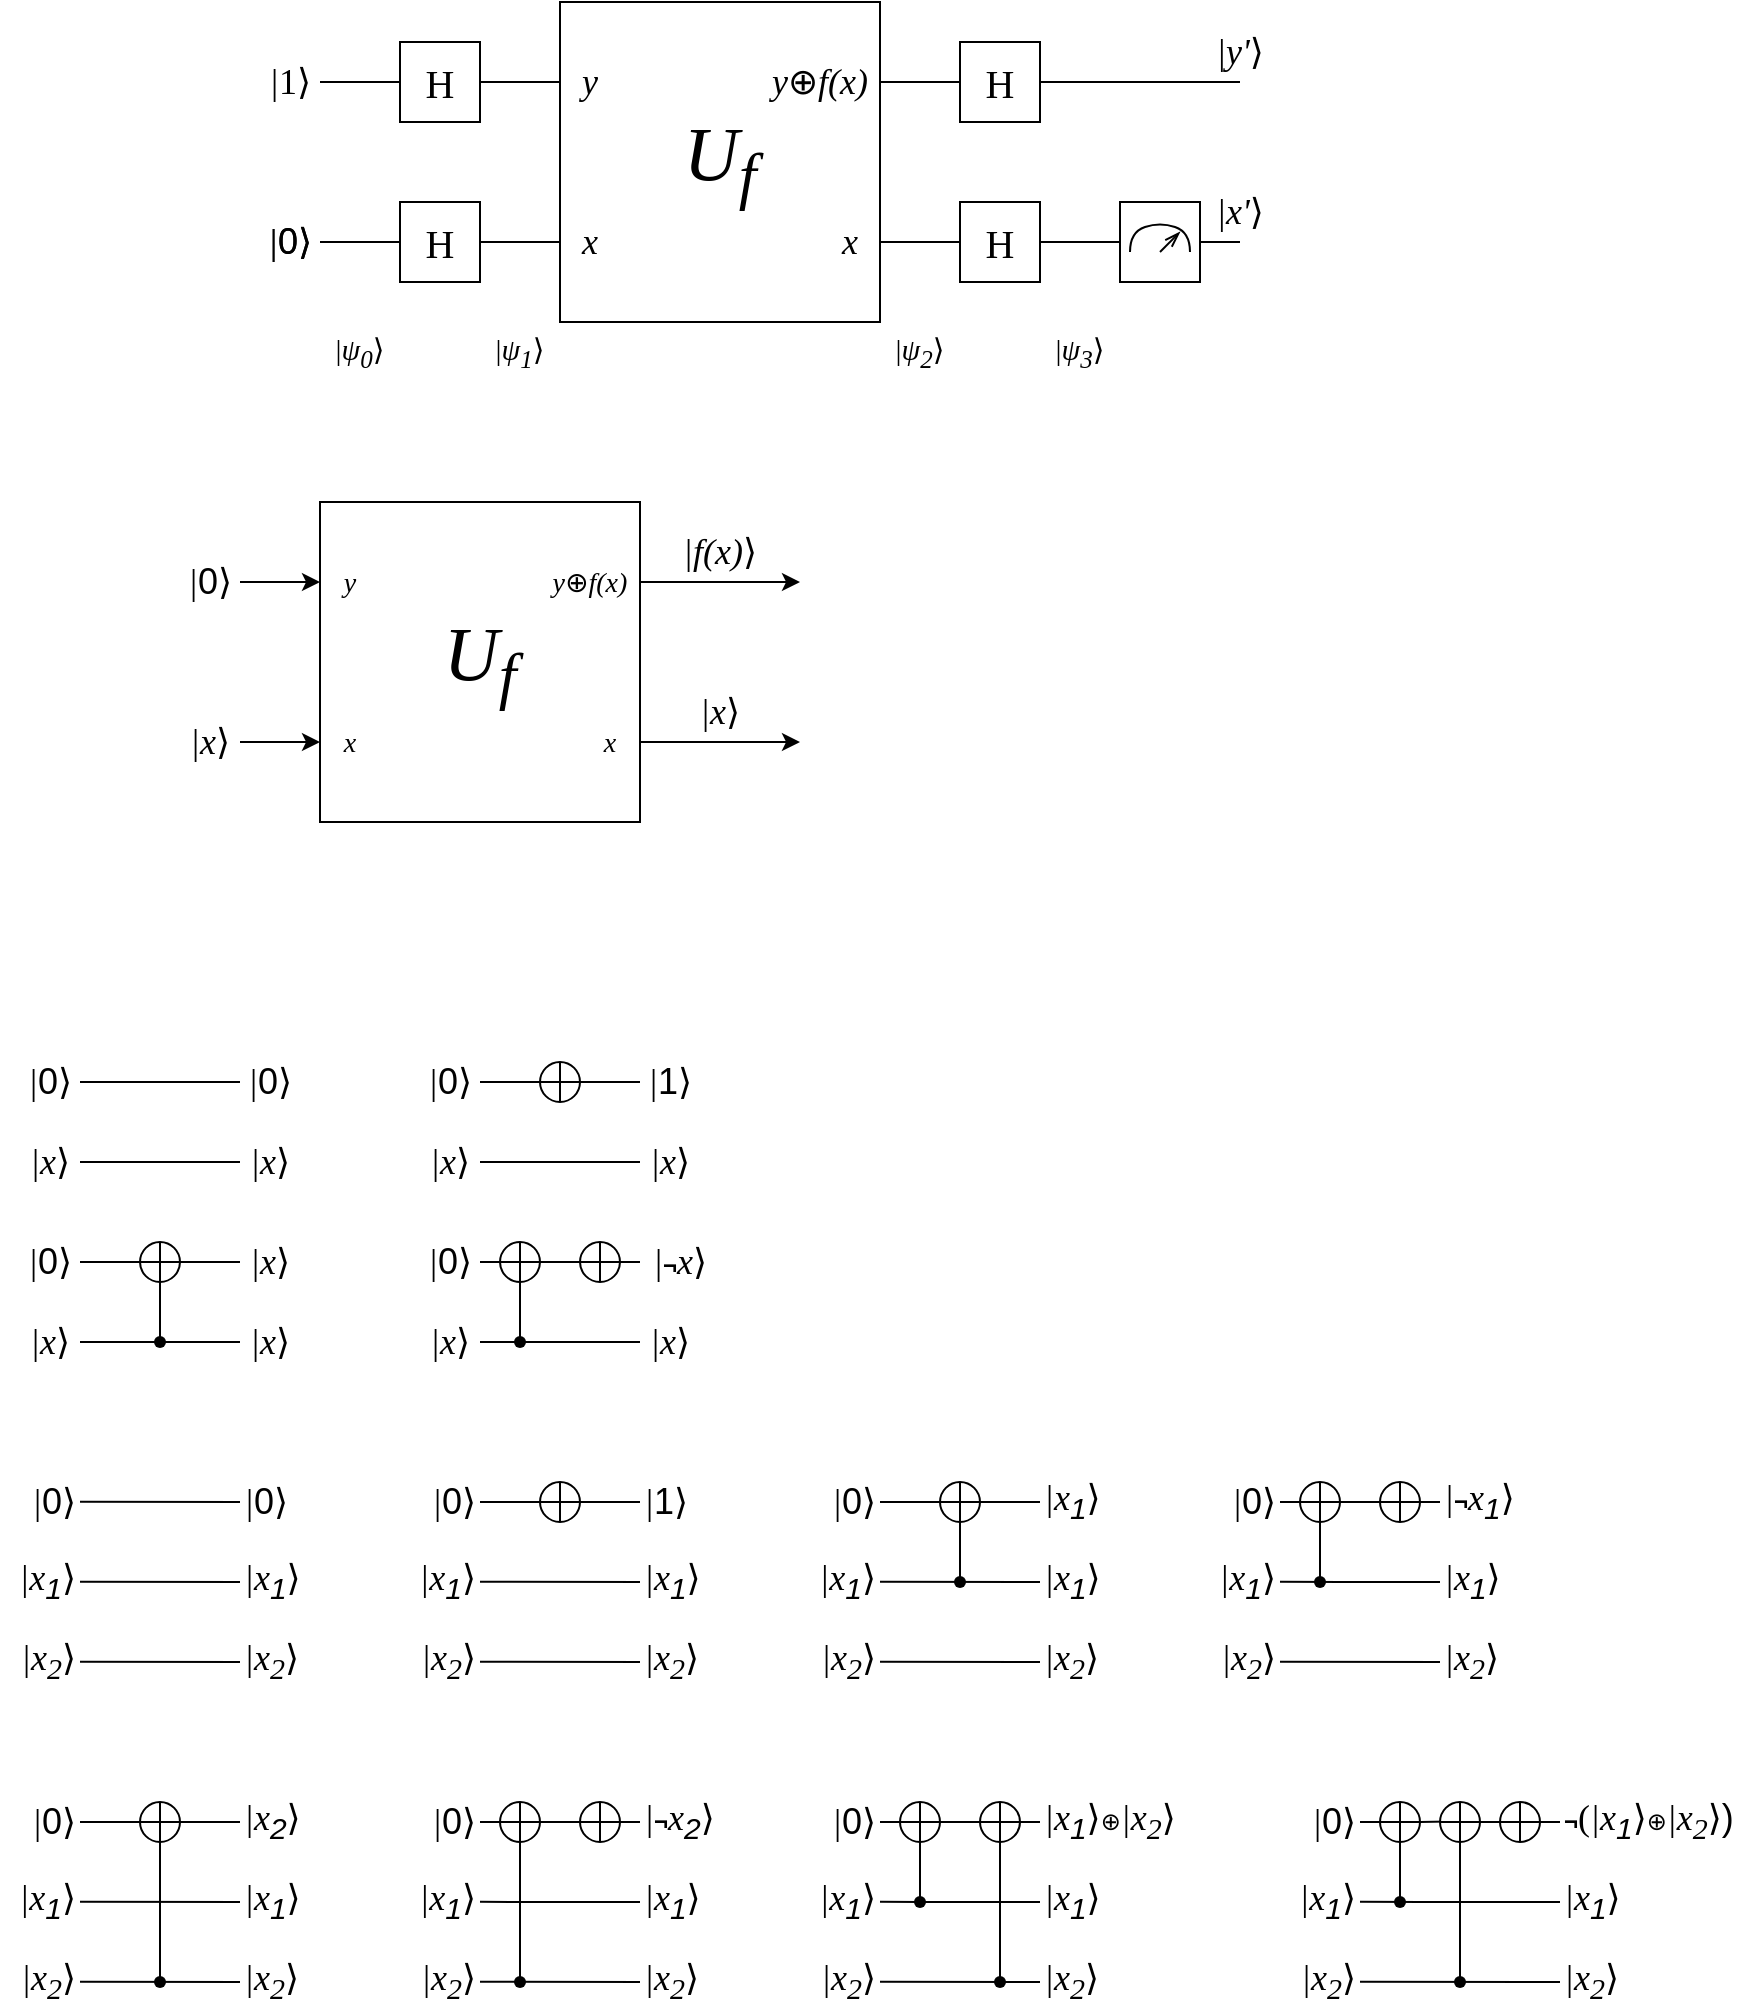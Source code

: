 <mxfile version="25.0.3">
  <diagram name="Page-1" id="0-mNX2b_wTO7DSnVOMlm">
    <mxGraphModel dx="690" dy="449" grid="1" gridSize="10" guides="1" tooltips="1" connect="1" arrows="1" fold="1" page="1" pageScale="1" pageWidth="850" pageHeight="1100" math="0" shadow="0">
      <root>
        <mxCell id="0" />
        <mxCell id="1" parent="0" />
        <mxCell id="lELbUMTiAjcGN2_8T0V1-12" value="" style="edgeStyle=orthogonalEdgeStyle;rounded=0;orthogonalLoop=1;jettySize=auto;html=1;endArrow=none;endFill=0;" parent="1" source="lELbUMTiAjcGN2_8T0V1-3" target="lELbUMTiAjcGN2_8T0V1-7" edge="1">
          <mxGeometry relative="1" as="geometry" />
        </mxCell>
        <mxCell id="lELbUMTiAjcGN2_8T0V1-3" value="&lt;font face=&quot;Garamond&quot; style=&quot;font-size: 20px;&quot;&gt;H&lt;/font&gt;" style="rounded=0;whiteSpace=wrap;html=1;" parent="1" vertex="1">
          <mxGeometry x="320" y="160" width="40" height="40" as="geometry" />
        </mxCell>
        <mxCell id="lELbUMTiAjcGN2_8T0V1-14" style="edgeStyle=orthogonalEdgeStyle;rounded=0;orthogonalLoop=1;jettySize=auto;html=1;entryX=0;entryY=0.5;entryDx=0;entryDy=0;endArrow=none;endFill=0;" parent="1" source="lELbUMTiAjcGN2_8T0V1-4" target="lELbUMTiAjcGN2_8T0V1-8" edge="1">
          <mxGeometry relative="1" as="geometry" />
        </mxCell>
        <mxCell id="lELbUMTiAjcGN2_8T0V1-4" value="&lt;font face=&quot;Garamond&quot; style=&quot;font-size: 20px;&quot;&gt;H&lt;/font&gt;" style="rounded=0;whiteSpace=wrap;html=1;" parent="1" vertex="1">
          <mxGeometry x="320" y="240" width="40" height="40" as="geometry" />
        </mxCell>
        <mxCell id="lELbUMTiAjcGN2_8T0V1-5" value="&lt;font face=&quot;Verdana&quot; style=&quot;font-size: 38px;&quot;&gt;&lt;i&gt;U&lt;sub&gt;f&lt;/sub&gt;&lt;/i&gt;&lt;/font&gt;" style="rounded=0;whiteSpace=wrap;html=1;" parent="1" vertex="1">
          <mxGeometry x="400" y="140" width="160" height="160" as="geometry" />
        </mxCell>
        <mxCell id="lELbUMTiAjcGN2_8T0V1-7" value="&lt;font face=&quot;Verdana&quot;&gt;&lt;i&gt;y&lt;/i&gt;&lt;/font&gt;" style="text;html=1;align=center;verticalAlign=middle;whiteSpace=wrap;rounded=0;fontSize=18;" parent="1" vertex="1">
          <mxGeometry x="400" y="170" width="30" height="20" as="geometry" />
        </mxCell>
        <mxCell id="lELbUMTiAjcGN2_8T0V1-8" value="&lt;font face=&quot;Verdana&quot;&gt;&lt;i&gt;x&lt;/i&gt;&lt;/font&gt;" style="text;html=1;align=center;verticalAlign=middle;whiteSpace=wrap;rounded=0;fontSize=18;" parent="1" vertex="1">
          <mxGeometry x="400" y="250" width="30" height="20" as="geometry" />
        </mxCell>
        <mxCell id="lELbUMTiAjcGN2_8T0V1-22" style="edgeStyle=orthogonalEdgeStyle;rounded=0;orthogonalLoop=1;jettySize=auto;html=1;entryX=0;entryY=0.5;entryDx=0;entryDy=0;endArrow=none;endFill=0;" parent="1" source="lELbUMTiAjcGN2_8T0V1-9" target="lELbUMTiAjcGN2_8T0V1-21" edge="1">
          <mxGeometry relative="1" as="geometry" />
        </mxCell>
        <mxCell id="lELbUMTiAjcGN2_8T0V1-9" value="&lt;font face=&quot;Verdana&quot;&gt;&lt;i&gt;&lt;font data-font-src=&quot;https://fonts.googleapis.com/css?family=Cambria&quot;&gt;y&lt;/font&gt;&lt;/i&gt;&lt;font data-font-src=&quot;https://fonts.googleapis.com/css?family=Cambria&quot;&gt;⊕&lt;/font&gt;&lt;i&gt;&lt;font data-font-src=&quot;https://fonts.googleapis.com/css?family=Cambria&quot;&gt;f(x)&lt;/font&gt;&lt;/i&gt;&lt;/font&gt;" style="text;html=1;align=center;verticalAlign=middle;whiteSpace=wrap;rounded=0;fontSize=18;" parent="1" vertex="1">
          <mxGeometry x="500" y="170" width="60" height="20" as="geometry" />
        </mxCell>
        <mxCell id="lELbUMTiAjcGN2_8T0V1-20" style="edgeStyle=orthogonalEdgeStyle;rounded=0;orthogonalLoop=1;jettySize=auto;html=1;endArrow=none;endFill=0;" parent="1" source="lELbUMTiAjcGN2_8T0V1-10" target="lELbUMTiAjcGN2_8T0V1-19" edge="1">
          <mxGeometry relative="1" as="geometry" />
        </mxCell>
        <mxCell id="lELbUMTiAjcGN2_8T0V1-10" value="&lt;i&gt;&lt;font face=&quot;Verdana&quot;&gt;x&lt;/font&gt;&lt;/i&gt;" style="text;html=1;align=center;verticalAlign=middle;whiteSpace=wrap;rounded=0;fontSize=18;" parent="1" vertex="1">
          <mxGeometry x="530" y="250" width="30" height="20" as="geometry" />
        </mxCell>
        <mxCell id="lELbUMTiAjcGN2_8T0V1-35" style="edgeStyle=orthogonalEdgeStyle;rounded=0;orthogonalLoop=1;jettySize=auto;html=1;entryX=0;entryY=0.5;entryDx=0;entryDy=0;endArrow=none;endFill=0;" parent="1" source="lELbUMTiAjcGN2_8T0V1-15" target="lELbUMTiAjcGN2_8T0V1-3" edge="1">
          <mxGeometry relative="1" as="geometry" />
        </mxCell>
        <mxCell id="lELbUMTiAjcGN2_8T0V1-15" value="&lt;font style=&quot;font-size: 18px;&quot;&gt;&lt;i&gt;&lt;font face=&quot;Verdana&quot;&gt;|&lt;/font&gt;&lt;/i&gt;&lt;font face=&quot;Verdana&quot;&gt;1&lt;/font&gt;&lt;font&gt;&lt;span class=&quot;mclose&quot;&gt;⟩&lt;/span&gt;&lt;/font&gt;&lt;font&gt;&lt;span class=&quot;mspace&quot;&gt;&lt;/span&gt;&lt;/font&gt;&lt;/font&gt;" style="text;html=1;align=center;verticalAlign=middle;whiteSpace=wrap;rounded=0;" parent="1" vertex="1">
          <mxGeometry x="250" y="170" width="30" height="20" as="geometry" />
        </mxCell>
        <mxCell id="lELbUMTiAjcGN2_8T0V1-36" value="" style="edgeStyle=orthogonalEdgeStyle;rounded=0;orthogonalLoop=1;jettySize=auto;html=1;endArrow=none;endFill=0;" parent="1" source="lELbUMTiAjcGN2_8T0V1-16" target="lELbUMTiAjcGN2_8T0V1-4" edge="1">
          <mxGeometry relative="1" as="geometry" />
        </mxCell>
        <mxCell id="lELbUMTiAjcGN2_8T0V1-16" value="&lt;p&gt;&lt;font style=&quot;font-size: 18px;&quot;&gt;&lt;i&gt;&lt;font face=&quot;Verdana&quot;&gt;|&lt;/font&gt;&lt;/i&gt;0&lt;font&gt;&lt;span class=&quot;mclose&quot;&gt;⟩&lt;/span&gt;&lt;/font&gt;&lt;font&gt;&lt;span class=&quot;mspace&quot;&gt;&lt;/span&gt;&lt;/font&gt;&lt;/font&gt;&lt;font style=&quot;font-size: 13px;&quot;&gt;&lt;span class=&quot;mbin&quot;&gt;&lt;/span&gt;&lt;/font&gt;&lt;/p&gt;" style="text;html=1;align=center;verticalAlign=middle;whiteSpace=wrap;rounded=0;" parent="1" vertex="1">
          <mxGeometry x="250" y="245" width="30" height="30" as="geometry" />
        </mxCell>
        <mxCell id="lELbUMTiAjcGN2_8T0V1-43" style="edgeStyle=orthogonalEdgeStyle;rounded=0;orthogonalLoop=1;jettySize=auto;html=1;entryX=0;entryY=0.5;entryDx=0;entryDy=0;endArrow=none;endFill=0;" parent="1" source="lELbUMTiAjcGN2_8T0V1-19" target="lELbUMTiAjcGN2_8T0V1-37" edge="1">
          <mxGeometry relative="1" as="geometry" />
        </mxCell>
        <mxCell id="lELbUMTiAjcGN2_8T0V1-19" value="&lt;font face=&quot;Garamond&quot; style=&quot;font-size: 20px;&quot;&gt;H&lt;/font&gt;" style="rounded=0;whiteSpace=wrap;html=1;" parent="1" vertex="1">
          <mxGeometry x="600" y="240" width="40" height="40" as="geometry" />
        </mxCell>
        <mxCell id="lELbUMTiAjcGN2_8T0V1-32" style="edgeStyle=orthogonalEdgeStyle;rounded=0;orthogonalLoop=1;jettySize=auto;html=1;endArrow=none;endFill=0;" parent="1" source="lELbUMTiAjcGN2_8T0V1-21" edge="1">
          <mxGeometry relative="1" as="geometry">
            <mxPoint x="740" y="180" as="targetPoint" />
          </mxGeometry>
        </mxCell>
        <mxCell id="lELbUMTiAjcGN2_8T0V1-21" value="&lt;font face=&quot;Garamond&quot; style=&quot;font-size: 20px;&quot;&gt;H&lt;/font&gt;" style="rounded=0;whiteSpace=wrap;html=1;" parent="1" vertex="1">
          <mxGeometry x="600" y="160" width="40" height="40" as="geometry" />
        </mxCell>
        <mxCell id="lELbUMTiAjcGN2_8T0V1-27" value="&lt;font style=&quot;font-size: 15px;&quot; face=&quot;Verdana&quot;&gt;|&lt;/font&gt;&lt;font style=&quot;font-size: 15px;&quot;&gt;&lt;span class=&quot;mord mathnormal&quot;&gt;&lt;font face=&quot;Verdana&quot;&gt;&lt;i&gt;ψ&lt;sub&gt;0&lt;/sub&gt;&lt;/i&gt;&lt;/font&gt;&lt;/span&gt;&lt;span class=&quot;mclose&quot;&gt;⟩&lt;/span&gt;&lt;/font&gt;&lt;font style=&quot;font-size: 14px;&quot;&gt;&lt;span class=&quot;mspace&quot;&gt;&lt;/span&gt;&lt;/font&gt;&lt;font style=&quot;font-size: 13px;&quot;&gt;&lt;span class=&quot;mbin&quot;&gt;&lt;/span&gt;&lt;/font&gt;" style="text;html=1;align=center;verticalAlign=middle;whiteSpace=wrap;rounded=0;" parent="1" vertex="1">
          <mxGeometry x="280" y="300" width="40" height="30" as="geometry" />
        </mxCell>
        <mxCell id="lELbUMTiAjcGN2_8T0V1-28" value="&lt;font style=&quot;font-size: 15px;&quot; face=&quot;Verdana&quot;&gt;|&lt;/font&gt;&lt;font style=&quot;font-size: 15px;&quot;&gt;&lt;span class=&quot;mord mathnormal&quot;&gt;&lt;font face=&quot;Verdana&quot;&gt;&lt;i&gt;ψ&lt;sub&gt;1&lt;/sub&gt;&lt;/i&gt;&lt;/font&gt;&lt;/span&gt;&lt;span class=&quot;mclose&quot;&gt;⟩&lt;/span&gt;&lt;/font&gt;&lt;font style=&quot;font-size: 14px;&quot;&gt;&lt;span class=&quot;mspace&quot;&gt;&lt;/span&gt;&lt;/font&gt;&lt;font style=&quot;font-size: 13px;&quot;&gt;&lt;span class=&quot;mbin&quot;&gt;&lt;/span&gt;&lt;/font&gt;" style="text;html=1;align=center;verticalAlign=middle;whiteSpace=wrap;rounded=0;" parent="1" vertex="1">
          <mxGeometry x="360" y="300" width="40" height="30" as="geometry" />
        </mxCell>
        <mxCell id="lELbUMTiAjcGN2_8T0V1-29" value="&lt;font style=&quot;font-size: 15px;&quot; face=&quot;Verdana&quot;&gt;|&lt;/font&gt;&lt;font style=&quot;font-size: 15px;&quot;&gt;&lt;span class=&quot;mord mathnormal&quot;&gt;&lt;font face=&quot;Verdana&quot;&gt;&lt;i&gt;ψ&lt;sub&gt;2&lt;/sub&gt;&lt;/i&gt;&lt;/font&gt;&lt;/span&gt;&lt;span class=&quot;mclose&quot;&gt;⟩&lt;/span&gt;&lt;/font&gt;&lt;font style=&quot;font-size: 14px;&quot;&gt;&lt;span class=&quot;mspace&quot;&gt;&lt;/span&gt;&lt;/font&gt;&lt;font style=&quot;font-size: 13px;&quot;&gt;&lt;span class=&quot;mbin&quot;&gt;&lt;/span&gt;&lt;/font&gt;" style="text;html=1;align=center;verticalAlign=middle;whiteSpace=wrap;rounded=0;" parent="1" vertex="1">
          <mxGeometry x="560" y="300" width="40" height="30" as="geometry" />
        </mxCell>
        <mxCell id="lELbUMTiAjcGN2_8T0V1-30" value="&lt;font style=&quot;font-size: 15px;&quot; face=&quot;Verdana&quot;&gt;|&lt;/font&gt;&lt;font style=&quot;font-size: 15px;&quot;&gt;&lt;span class=&quot;mord mathnormal&quot;&gt;&lt;font face=&quot;Verdana&quot;&gt;&lt;i&gt;ψ&lt;sub&gt;3&lt;/sub&gt;&lt;/i&gt;&lt;/font&gt;&lt;/span&gt;&lt;span class=&quot;mclose&quot;&gt;⟩&lt;/span&gt;&lt;/font&gt;&lt;font style=&quot;font-size: 14px;&quot;&gt;&lt;span class=&quot;mspace&quot;&gt;&lt;/span&gt;&lt;/font&gt;&lt;font style=&quot;font-size: 13px;&quot;&gt;&lt;span class=&quot;mbin&quot;&gt;&lt;/span&gt;&lt;/font&gt;" style="text;html=1;align=center;verticalAlign=middle;whiteSpace=wrap;rounded=0;" parent="1" vertex="1">
          <mxGeometry x="640" y="300" width="40" height="30" as="geometry" />
        </mxCell>
        <mxCell id="lELbUMTiAjcGN2_8T0V1-55" style="edgeStyle=orthogonalEdgeStyle;rounded=0;orthogonalLoop=1;jettySize=auto;html=1;entryX=0;entryY=0.5;entryDx=0;entryDy=0;" parent="1" source="lELbUMTiAjcGN2_8T0V1-34" target="lELbUMTiAjcGN2_8T0V1-47" edge="1">
          <mxGeometry relative="1" as="geometry" />
        </mxCell>
        <mxCell id="lELbUMTiAjcGN2_8T0V1-34" value="&lt;font style=&quot;font-size: 18px;&quot;&gt;&lt;i&gt;&lt;font face=&quot;Verdana&quot;&gt;|&lt;/font&gt;&lt;/i&gt;&lt;font face=&quot;Verdana&quot;&gt;&lt;i&gt;x&lt;/i&gt;&lt;/font&gt;&lt;font&gt;&lt;span class=&quot;mclose&quot;&gt;⟩&lt;/span&gt;&lt;/font&gt;&lt;font&gt;&lt;span class=&quot;mspace&quot;&gt;&lt;/span&gt;&lt;/font&gt;&lt;/font&gt;" style="text;html=1;align=center;verticalAlign=middle;whiteSpace=wrap;rounded=0;" parent="1" vertex="1">
          <mxGeometry x="210" y="500" width="30" height="20" as="geometry" />
        </mxCell>
        <mxCell id="lELbUMTiAjcGN2_8T0V1-42" value="" style="group" parent="1" vertex="1" connectable="0">
          <mxGeometry x="680" y="240" width="40" height="40" as="geometry" />
        </mxCell>
        <mxCell id="lELbUMTiAjcGN2_8T0V1-44" style="edgeStyle=orthogonalEdgeStyle;rounded=0;orthogonalLoop=1;jettySize=auto;html=1;endArrow=none;endFill=0;" parent="lELbUMTiAjcGN2_8T0V1-42" source="lELbUMTiAjcGN2_8T0V1-37" edge="1">
          <mxGeometry relative="1" as="geometry">
            <mxPoint x="60" y="20" as="targetPoint" />
          </mxGeometry>
        </mxCell>
        <mxCell id="lELbUMTiAjcGN2_8T0V1-37" value="" style="rounded=0;whiteSpace=wrap;html=1;" parent="lELbUMTiAjcGN2_8T0V1-42" vertex="1">
          <mxGeometry width="40" height="40" as="geometry" />
        </mxCell>
        <mxCell id="lELbUMTiAjcGN2_8T0V1-40" value="" style="endArrow=none;html=1;rounded=0;curved=1;endFill=0;" parent="lELbUMTiAjcGN2_8T0V1-42" edge="1">
          <mxGeometry width="50" height="50" relative="1" as="geometry">
            <mxPoint x="5" y="25" as="sourcePoint" />
            <mxPoint x="35" y="25" as="targetPoint" />
            <Array as="points">
              <mxPoint x="5" y="15" />
              <mxPoint x="20" y="10" />
              <mxPoint x="35" y="15" />
            </Array>
          </mxGeometry>
        </mxCell>
        <mxCell id="lELbUMTiAjcGN2_8T0V1-41" value="" style="endArrow=openThin;html=1;rounded=0;endFill=0;" parent="lELbUMTiAjcGN2_8T0V1-42" edge="1">
          <mxGeometry width="50" height="50" relative="1" as="geometry">
            <mxPoint x="20" y="25" as="sourcePoint" />
            <mxPoint x="30" y="15" as="targetPoint" />
          </mxGeometry>
        </mxCell>
        <mxCell id="lELbUMTiAjcGN2_8T0V1-50" value="" style="group" parent="1" vertex="1" connectable="0">
          <mxGeometry x="280" y="390" width="160" height="160" as="geometry" />
        </mxCell>
        <mxCell id="lELbUMTiAjcGN2_8T0V1-45" value="&lt;font face=&quot;Verdana&quot; style=&quot;font-size: 38px;&quot;&gt;&lt;i&gt;U&lt;sub&gt;f&lt;/sub&gt;&lt;/i&gt;&lt;/font&gt;" style="rounded=0;whiteSpace=wrap;html=1;" parent="lELbUMTiAjcGN2_8T0V1-50" vertex="1">
          <mxGeometry width="160" height="160" as="geometry" />
        </mxCell>
        <mxCell id="lELbUMTiAjcGN2_8T0V1-46" value="&lt;font face=&quot;Verdana&quot;&gt;&lt;i&gt;y&lt;/i&gt;&lt;/font&gt;" style="text;html=1;align=center;verticalAlign=middle;whiteSpace=wrap;rounded=0;fontSize=14;" parent="lELbUMTiAjcGN2_8T0V1-50" vertex="1">
          <mxGeometry y="30" width="30" height="20" as="geometry" />
        </mxCell>
        <mxCell id="lELbUMTiAjcGN2_8T0V1-47" value="&lt;font face=&quot;Verdana&quot;&gt;&lt;i&gt;x&lt;/i&gt;&lt;/font&gt;" style="text;html=1;align=center;verticalAlign=middle;whiteSpace=wrap;rounded=0;fontSize=14;" parent="lELbUMTiAjcGN2_8T0V1-50" vertex="1">
          <mxGeometry y="110" width="30" height="20" as="geometry" />
        </mxCell>
        <mxCell id="lELbUMTiAjcGN2_8T0V1-57" style="edgeStyle=orthogonalEdgeStyle;rounded=0;orthogonalLoop=1;jettySize=auto;html=1;" parent="lELbUMTiAjcGN2_8T0V1-50" source="lELbUMTiAjcGN2_8T0V1-48" edge="1">
          <mxGeometry relative="1" as="geometry">
            <mxPoint x="240" y="40" as="targetPoint" />
          </mxGeometry>
        </mxCell>
        <mxCell id="lELbUMTiAjcGN2_8T0V1-48" value="&lt;font face=&quot;Verdana&quot;&gt;&lt;i&gt;&lt;font data-font-src=&quot;https://fonts.googleapis.com/css?family=Cambria&quot;&gt;y&lt;/font&gt;&lt;/i&gt;&lt;font data-font-src=&quot;https://fonts.googleapis.com/css?family=Cambria&quot;&gt;⊕&lt;/font&gt;&lt;i&gt;&lt;font data-font-src=&quot;https://fonts.googleapis.com/css?family=Cambria&quot;&gt;f(x)&lt;/font&gt;&lt;/i&gt;&lt;/font&gt;" style="text;html=1;align=center;verticalAlign=middle;whiteSpace=wrap;rounded=0;fontSize=14;" parent="lELbUMTiAjcGN2_8T0V1-50" vertex="1">
          <mxGeometry x="110" y="30" width="50" height="20" as="geometry" />
        </mxCell>
        <mxCell id="lELbUMTiAjcGN2_8T0V1-56" style="edgeStyle=orthogonalEdgeStyle;rounded=0;orthogonalLoop=1;jettySize=auto;html=1;" parent="lELbUMTiAjcGN2_8T0V1-50" source="lELbUMTiAjcGN2_8T0V1-49" edge="1">
          <mxGeometry relative="1" as="geometry">
            <mxPoint x="240" y="120" as="targetPoint" />
          </mxGeometry>
        </mxCell>
        <mxCell id="lELbUMTiAjcGN2_8T0V1-49" value="&lt;i&gt;&lt;font face=&quot;Verdana&quot;&gt;x&lt;/font&gt;&lt;/i&gt;" style="text;html=1;align=center;verticalAlign=middle;whiteSpace=wrap;rounded=0;fontSize=14;" parent="lELbUMTiAjcGN2_8T0V1-50" vertex="1">
          <mxGeometry x="130" y="110" width="30" height="20" as="geometry" />
        </mxCell>
        <mxCell id="lELbUMTiAjcGN2_8T0V1-52" value="&lt;p&gt;&lt;font style=&quot;font-size: 18px;&quot;&gt;&lt;i&gt;&lt;font face=&quot;Verdana&quot;&gt;|&lt;/font&gt;&lt;/i&gt;0&lt;font&gt;&lt;span class=&quot;mclose&quot;&gt;⟩&lt;/span&gt;&lt;/font&gt;&lt;font&gt;&lt;span class=&quot;mspace&quot;&gt;&lt;/span&gt;&lt;/font&gt;&lt;/font&gt;&lt;font style=&quot;font-size: 13px;&quot;&gt;&lt;span class=&quot;mbin&quot;&gt;&lt;/span&gt;&lt;/font&gt;&lt;/p&gt;" style="text;html=1;align=center;verticalAlign=middle;whiteSpace=wrap;rounded=0;" parent="1" vertex="1">
          <mxGeometry x="250" y="245" width="30" height="30" as="geometry" />
        </mxCell>
        <mxCell id="lELbUMTiAjcGN2_8T0V1-54" style="edgeStyle=orthogonalEdgeStyle;rounded=0;orthogonalLoop=1;jettySize=auto;html=1;entryX=0;entryY=0.5;entryDx=0;entryDy=0;" parent="1" source="lELbUMTiAjcGN2_8T0V1-53" target="lELbUMTiAjcGN2_8T0V1-46" edge="1">
          <mxGeometry relative="1" as="geometry" />
        </mxCell>
        <mxCell id="lELbUMTiAjcGN2_8T0V1-53" value="&lt;p&gt;&lt;font style=&quot;font-size: 18px;&quot;&gt;&lt;i&gt;&lt;font face=&quot;Verdana&quot;&gt;|&lt;/font&gt;&lt;/i&gt;0&lt;font&gt;&lt;span class=&quot;mclose&quot;&gt;⟩&lt;/span&gt;&lt;/font&gt;&lt;font&gt;&lt;span class=&quot;mspace&quot;&gt;&lt;/span&gt;&lt;/font&gt;&lt;/font&gt;&lt;font style=&quot;font-size: 13px;&quot;&gt;&lt;span class=&quot;mbin&quot;&gt;&lt;/span&gt;&lt;/font&gt;&lt;/p&gt;" style="text;html=1;align=center;verticalAlign=middle;whiteSpace=wrap;rounded=0;" parent="1" vertex="1">
          <mxGeometry x="210" y="415" width="30" height="30" as="geometry" />
        </mxCell>
        <mxCell id="lELbUMTiAjcGN2_8T0V1-58" value="&lt;p&gt;&lt;font face=&quot;Verdana&quot; style=&quot;font-size: 18px;&quot;&gt;&lt;i&gt;|f(x)&lt;/i&gt;&lt;font&gt;&lt;span class=&quot;mclose&quot;&gt;⟩&lt;/span&gt;&lt;/font&gt;&lt;/font&gt;&lt;/p&gt;" style="text;html=1;align=center;verticalAlign=middle;whiteSpace=wrap;rounded=0;" parent="1" vertex="1">
          <mxGeometry x="455" y="400" width="50" height="30" as="geometry" />
        </mxCell>
        <mxCell id="lELbUMTiAjcGN2_8T0V1-59" value="&lt;p&gt;&lt;font face=&quot;Verdana&quot; style=&quot;font-size: 18px;&quot;&gt;&lt;i&gt;|x&lt;/i&gt;&lt;font&gt;&lt;span class=&quot;mclose&quot;&gt;⟩&lt;/span&gt;&lt;/font&gt;&lt;/font&gt;&lt;/p&gt;" style="text;html=1;align=center;verticalAlign=middle;whiteSpace=wrap;rounded=0;" parent="1" vertex="1">
          <mxGeometry x="455" y="480" width="50" height="30" as="geometry" />
        </mxCell>
        <mxCell id="3joSqUeFPJsV_tL1ElPJ-1" value="" style="endArrow=none;html=1;rounded=0;" parent="1" edge="1">
          <mxGeometry width="50" height="50" relative="1" as="geometry">
            <mxPoint x="160" y="680" as="sourcePoint" />
            <mxPoint x="240" y="680" as="targetPoint" />
          </mxGeometry>
        </mxCell>
        <mxCell id="3joSqUeFPJsV_tL1ElPJ-4" value="" style="endArrow=none;html=1;rounded=0;" parent="1" edge="1">
          <mxGeometry width="50" height="50" relative="1" as="geometry">
            <mxPoint x="160" y="720" as="sourcePoint" />
            <mxPoint x="240" y="720" as="targetPoint" />
          </mxGeometry>
        </mxCell>
        <mxCell id="3joSqUeFPJsV_tL1ElPJ-6" value="&lt;font style=&quot;font-size: 18px;&quot;&gt;&lt;i&gt;&lt;font face=&quot;Verdana&quot;&gt;|&lt;/font&gt;&lt;/i&gt;&lt;font face=&quot;Verdana&quot;&gt;&lt;i&gt;x&lt;/i&gt;&lt;/font&gt;&lt;font&gt;&lt;span class=&quot;mclose&quot;&gt;⟩&lt;/span&gt;&lt;/font&gt;&lt;font&gt;&lt;span class=&quot;mspace&quot;&gt;&lt;/span&gt;&lt;/font&gt;&lt;/font&gt;" style="text;html=1;align=center;verticalAlign=middle;whiteSpace=wrap;rounded=0;" parent="1" vertex="1">
          <mxGeometry x="130" y="710" width="30" height="20" as="geometry" />
        </mxCell>
        <mxCell id="3joSqUeFPJsV_tL1ElPJ-7" value="&lt;font style=&quot;font-size: 18px;&quot;&gt;&lt;i&gt;&lt;font face=&quot;Verdana&quot;&gt;|&lt;/font&gt;&lt;/i&gt;&lt;font face=&quot;Verdana&quot;&gt;&lt;i&gt;x&lt;/i&gt;&lt;/font&gt;&lt;font&gt;&lt;span class=&quot;mclose&quot;&gt;⟩&lt;/span&gt;&lt;/font&gt;&lt;font&gt;&lt;span class=&quot;mspace&quot;&gt;&lt;/span&gt;&lt;/font&gt;&lt;/font&gt;" style="text;html=1;align=center;verticalAlign=middle;whiteSpace=wrap;rounded=0;" parent="1" vertex="1">
          <mxGeometry x="240" y="710" width="30" height="20" as="geometry" />
        </mxCell>
        <mxCell id="3joSqUeFPJsV_tL1ElPJ-8" value="&lt;font style=&quot;font-size: 18px;&quot;&gt;&lt;i&gt;&lt;font face=&quot;Verdana&quot;&gt;|&lt;/font&gt;&lt;/i&gt;0&lt;font&gt;&lt;span class=&quot;mclose&quot;&gt;⟩&lt;/span&gt;&lt;/font&gt;&lt;font&gt;&lt;span class=&quot;mspace&quot;&gt;&lt;/span&gt;&lt;/font&gt;&lt;/font&gt;" style="text;html=1;align=center;verticalAlign=middle;whiteSpace=wrap;rounded=0;" parent="1" vertex="1">
          <mxGeometry x="130" y="670" width="30" height="20" as="geometry" />
        </mxCell>
        <mxCell id="3joSqUeFPJsV_tL1ElPJ-9" value="&lt;font style=&quot;font-size: 18px;&quot;&gt;&lt;i&gt;&lt;font face=&quot;Verdana&quot;&gt;|&lt;/font&gt;&lt;/i&gt;0&lt;font&gt;&lt;span class=&quot;mclose&quot;&gt;⟩&lt;/span&gt;&lt;/font&gt;&lt;font&gt;&lt;span class=&quot;mspace&quot;&gt;&lt;/span&gt;&lt;/font&gt;&lt;/font&gt;" style="text;html=1;align=center;verticalAlign=middle;whiteSpace=wrap;rounded=0;" parent="1" vertex="1">
          <mxGeometry x="240" y="670" width="30" height="20" as="geometry" />
        </mxCell>
        <mxCell id="3joSqUeFPJsV_tL1ElPJ-10" value="" style="endArrow=none;html=1;rounded=0;" parent="1" source="3joSqUeFPJsV_tL1ElPJ-16" edge="1">
          <mxGeometry width="50" height="50" relative="1" as="geometry">
            <mxPoint x="360" y="680" as="sourcePoint" />
            <mxPoint x="440" y="680" as="targetPoint" />
          </mxGeometry>
        </mxCell>
        <mxCell id="3joSqUeFPJsV_tL1ElPJ-11" value="" style="endArrow=none;html=1;rounded=0;" parent="1" edge="1">
          <mxGeometry width="50" height="50" relative="1" as="geometry">
            <mxPoint x="360" y="720" as="sourcePoint" />
            <mxPoint x="440" y="720" as="targetPoint" />
          </mxGeometry>
        </mxCell>
        <mxCell id="3joSqUeFPJsV_tL1ElPJ-12" value="&lt;font style=&quot;font-size: 18px;&quot;&gt;&lt;i&gt;&lt;font face=&quot;Verdana&quot;&gt;|&lt;/font&gt;&lt;/i&gt;&lt;font face=&quot;Verdana&quot;&gt;&lt;i&gt;x&lt;/i&gt;&lt;/font&gt;&lt;font&gt;&lt;span class=&quot;mclose&quot;&gt;⟩&lt;/span&gt;&lt;/font&gt;&lt;font&gt;&lt;span class=&quot;mspace&quot;&gt;&lt;/span&gt;&lt;/font&gt;&lt;/font&gt;" style="text;html=1;align=center;verticalAlign=middle;whiteSpace=wrap;rounded=0;" parent="1" vertex="1">
          <mxGeometry x="330" y="710" width="30" height="20" as="geometry" />
        </mxCell>
        <mxCell id="3joSqUeFPJsV_tL1ElPJ-13" value="&lt;font style=&quot;font-size: 18px;&quot;&gt;&lt;i&gt;&lt;font face=&quot;Verdana&quot;&gt;|&lt;/font&gt;&lt;/i&gt;&lt;font face=&quot;Verdana&quot;&gt;&lt;i&gt;x&lt;/i&gt;&lt;/font&gt;&lt;font&gt;&lt;span class=&quot;mclose&quot;&gt;⟩&lt;/span&gt;&lt;/font&gt;&lt;font&gt;&lt;span class=&quot;mspace&quot;&gt;&lt;/span&gt;&lt;/font&gt;&lt;/font&gt;" style="text;html=1;align=center;verticalAlign=middle;whiteSpace=wrap;rounded=0;" parent="1" vertex="1">
          <mxGeometry x="440" y="710" width="30" height="20" as="geometry" />
        </mxCell>
        <mxCell id="3joSqUeFPJsV_tL1ElPJ-14" value="&lt;font style=&quot;font-size: 18px;&quot;&gt;&lt;i&gt;&lt;font face=&quot;Verdana&quot;&gt;|&lt;/font&gt;&lt;/i&gt;0&lt;font&gt;&lt;span class=&quot;mclose&quot;&gt;⟩&lt;/span&gt;&lt;/font&gt;&lt;font&gt;&lt;span class=&quot;mspace&quot;&gt;&lt;/span&gt;&lt;/font&gt;&lt;/font&gt;" style="text;html=1;align=center;verticalAlign=middle;whiteSpace=wrap;rounded=0;" parent="1" vertex="1">
          <mxGeometry x="330" y="670" width="30" height="20" as="geometry" />
        </mxCell>
        <mxCell id="3joSqUeFPJsV_tL1ElPJ-15" value="&lt;font style=&quot;font-size: 18px;&quot;&gt;&lt;i&gt;&lt;font face=&quot;Verdana&quot;&gt;|&lt;/font&gt;&lt;/i&gt;1&lt;font&gt;&lt;span class=&quot;mclose&quot;&gt;⟩&lt;/span&gt;&lt;/font&gt;&lt;font&gt;&lt;span class=&quot;mspace&quot;&gt;&lt;/span&gt;&lt;/font&gt;&lt;/font&gt;" style="text;html=1;align=center;verticalAlign=middle;whiteSpace=wrap;rounded=0;" parent="1" vertex="1">
          <mxGeometry x="440" y="670" width="30" height="20" as="geometry" />
        </mxCell>
        <mxCell id="3joSqUeFPJsV_tL1ElPJ-17" value="" style="endArrow=none;html=1;rounded=0;" parent="1" target="3joSqUeFPJsV_tL1ElPJ-16" edge="1">
          <mxGeometry width="50" height="50" relative="1" as="geometry">
            <mxPoint x="360" y="680" as="sourcePoint" />
            <mxPoint x="440" y="680" as="targetPoint" />
          </mxGeometry>
        </mxCell>
        <mxCell id="3joSqUeFPJsV_tL1ElPJ-16" value="" style="shape=orEllipse;perimeter=ellipsePerimeter;whiteSpace=wrap;html=1;backgroundOutline=1;" parent="1" vertex="1">
          <mxGeometry x="390" y="670" width="20" height="20" as="geometry" />
        </mxCell>
        <mxCell id="3joSqUeFPJsV_tL1ElPJ-18" value="" style="endArrow=none;html=1;rounded=0;" parent="1" source="3joSqUeFPJsV_tL1ElPJ-25" edge="1">
          <mxGeometry width="50" height="50" relative="1" as="geometry">
            <mxPoint x="160" y="770" as="sourcePoint" />
            <mxPoint x="240" y="770" as="targetPoint" />
          </mxGeometry>
        </mxCell>
        <mxCell id="3joSqUeFPJsV_tL1ElPJ-19" value="" style="endArrow=none;html=1;rounded=0;" parent="1" source="3joSqUeFPJsV_tL1ElPJ-27" edge="1">
          <mxGeometry width="50" height="50" relative="1" as="geometry">
            <mxPoint x="160" y="810" as="sourcePoint" />
            <mxPoint x="240" y="810" as="targetPoint" />
          </mxGeometry>
        </mxCell>
        <mxCell id="3joSqUeFPJsV_tL1ElPJ-20" value="&lt;font style=&quot;font-size: 18px;&quot;&gt;&lt;i&gt;&lt;font face=&quot;Verdana&quot;&gt;|&lt;/font&gt;&lt;/i&gt;&lt;font face=&quot;Verdana&quot;&gt;&lt;i&gt;x&lt;/i&gt;&lt;/font&gt;&lt;font&gt;&lt;span class=&quot;mclose&quot;&gt;⟩&lt;/span&gt;&lt;/font&gt;&lt;font&gt;&lt;span class=&quot;mspace&quot;&gt;&lt;/span&gt;&lt;/font&gt;&lt;/font&gt;" style="text;html=1;align=center;verticalAlign=middle;whiteSpace=wrap;rounded=0;" parent="1" vertex="1">
          <mxGeometry x="130" y="800" width="30" height="20" as="geometry" />
        </mxCell>
        <mxCell id="3joSqUeFPJsV_tL1ElPJ-21" value="&lt;font style=&quot;font-size: 18px;&quot;&gt;&lt;i&gt;&lt;font face=&quot;Verdana&quot;&gt;|&lt;/font&gt;&lt;/i&gt;&lt;font face=&quot;Verdana&quot;&gt;&lt;i&gt;x&lt;/i&gt;&lt;/font&gt;&lt;font&gt;&lt;span class=&quot;mclose&quot;&gt;⟩&lt;/span&gt;&lt;/font&gt;&lt;font&gt;&lt;span class=&quot;mspace&quot;&gt;&lt;/span&gt;&lt;/font&gt;&lt;/font&gt;" style="text;html=1;align=center;verticalAlign=middle;whiteSpace=wrap;rounded=0;" parent="1" vertex="1">
          <mxGeometry x="240" y="800" width="30" height="20" as="geometry" />
        </mxCell>
        <mxCell id="3joSqUeFPJsV_tL1ElPJ-22" value="&lt;font style=&quot;font-size: 18px;&quot;&gt;&lt;i&gt;&lt;font face=&quot;Verdana&quot;&gt;|&lt;/font&gt;&lt;/i&gt;0&lt;font&gt;&lt;span class=&quot;mclose&quot;&gt;⟩&lt;/span&gt;&lt;/font&gt;&lt;font&gt;&lt;span class=&quot;mspace&quot;&gt;&lt;/span&gt;&lt;/font&gt;&lt;/font&gt;" style="text;html=1;align=center;verticalAlign=middle;whiteSpace=wrap;rounded=0;" parent="1" vertex="1">
          <mxGeometry x="130" y="760" width="30" height="20" as="geometry" />
        </mxCell>
        <mxCell id="3joSqUeFPJsV_tL1ElPJ-23" value="&lt;font style=&quot;font-size: 18px;&quot;&gt;&lt;i&gt;&lt;font face=&quot;Verdana&quot;&gt;|&lt;/font&gt;&lt;/i&gt;&lt;font face=&quot;Verdana&quot;&gt;&lt;i&gt;x&lt;/i&gt;&lt;/font&gt;&lt;font&gt;&lt;span class=&quot;mclose&quot;&gt;⟩&lt;/span&gt;&lt;/font&gt;&lt;font&gt;&lt;span class=&quot;mspace&quot;&gt;&lt;/span&gt;&lt;/font&gt;&lt;/font&gt;" style="text;html=1;align=center;verticalAlign=middle;whiteSpace=wrap;rounded=0;" parent="1" vertex="1">
          <mxGeometry x="240" y="760" width="30" height="20" as="geometry" />
        </mxCell>
        <mxCell id="3joSqUeFPJsV_tL1ElPJ-24" value="" style="endArrow=none;html=1;rounded=0;" parent="1" target="3joSqUeFPJsV_tL1ElPJ-25" edge="1">
          <mxGeometry width="50" height="50" relative="1" as="geometry">
            <mxPoint x="160" y="770" as="sourcePoint" />
            <mxPoint x="240" y="770" as="targetPoint" />
          </mxGeometry>
        </mxCell>
        <mxCell id="3joSqUeFPJsV_tL1ElPJ-25" value="" style="shape=orEllipse;perimeter=ellipsePerimeter;whiteSpace=wrap;html=1;backgroundOutline=1;" parent="1" vertex="1">
          <mxGeometry x="190" y="760" width="20" height="20" as="geometry" />
        </mxCell>
        <mxCell id="3joSqUeFPJsV_tL1ElPJ-26" value="" style="endArrow=none;html=1;rounded=0;" parent="1" target="3joSqUeFPJsV_tL1ElPJ-27" edge="1">
          <mxGeometry width="50" height="50" relative="1" as="geometry">
            <mxPoint x="160" y="810" as="sourcePoint" />
            <mxPoint x="240" y="810" as="targetPoint" />
          </mxGeometry>
        </mxCell>
        <mxCell id="3joSqUeFPJsV_tL1ElPJ-28" style="edgeStyle=orthogonalEdgeStyle;rounded=0;orthogonalLoop=1;jettySize=auto;html=1;entryX=0.5;entryY=1;entryDx=0;entryDy=0;strokeColor=default;endArrow=none;endFill=0;" parent="1" source="3joSqUeFPJsV_tL1ElPJ-27" target="3joSqUeFPJsV_tL1ElPJ-25" edge="1">
          <mxGeometry relative="1" as="geometry" />
        </mxCell>
        <mxCell id="3joSqUeFPJsV_tL1ElPJ-27" value="" style="shape=waypoint;sketch=0;fillStyle=solid;size=6;pointerEvents=1;points=[];fillColor=none;resizable=0;rotatable=0;perimeter=centerPerimeter;snapToPoint=1;" parent="1" vertex="1">
          <mxGeometry x="190" y="800" width="20" height="20" as="geometry" />
        </mxCell>
        <mxCell id="3joSqUeFPJsV_tL1ElPJ-29" value="" style="endArrow=none;html=1;rounded=0;" parent="1" source="3joSqUeFPJsV_tL1ElPJ-40" edge="1">
          <mxGeometry width="50" height="50" relative="1" as="geometry">
            <mxPoint x="360" y="770" as="sourcePoint" />
            <mxPoint x="440" y="770" as="targetPoint" />
          </mxGeometry>
        </mxCell>
        <mxCell id="3joSqUeFPJsV_tL1ElPJ-30" value="" style="endArrow=none;html=1;rounded=0;" parent="1" source="3joSqUeFPJsV_tL1ElPJ-39" edge="1">
          <mxGeometry width="50" height="50" relative="1" as="geometry">
            <mxPoint x="360" y="810" as="sourcePoint" />
            <mxPoint x="440" y="810" as="targetPoint" />
          </mxGeometry>
        </mxCell>
        <mxCell id="3joSqUeFPJsV_tL1ElPJ-31" value="&lt;font style=&quot;font-size: 18px;&quot;&gt;&lt;i&gt;&lt;font face=&quot;Verdana&quot;&gt;|&lt;/font&gt;&lt;/i&gt;&lt;font face=&quot;Verdana&quot;&gt;&lt;i&gt;x&lt;/i&gt;&lt;/font&gt;&lt;font&gt;&lt;span class=&quot;mclose&quot;&gt;⟩&lt;/span&gt;&lt;/font&gt;&lt;font&gt;&lt;span class=&quot;mspace&quot;&gt;&lt;/span&gt;&lt;/font&gt;&lt;/font&gt;" style="text;html=1;align=center;verticalAlign=middle;whiteSpace=wrap;rounded=0;" parent="1" vertex="1">
          <mxGeometry x="330" y="800" width="30" height="20" as="geometry" />
        </mxCell>
        <mxCell id="3joSqUeFPJsV_tL1ElPJ-32" value="&lt;font style=&quot;font-size: 18px;&quot;&gt;&lt;i&gt;&lt;font face=&quot;Verdana&quot;&gt;|&lt;/font&gt;&lt;/i&gt;&lt;font face=&quot;Verdana&quot;&gt;&lt;i&gt;x&lt;/i&gt;&lt;/font&gt;&lt;font&gt;&lt;span class=&quot;mclose&quot;&gt;⟩&lt;/span&gt;&lt;/font&gt;&lt;font&gt;&lt;span class=&quot;mspace&quot;&gt;&lt;/span&gt;&lt;/font&gt;&lt;/font&gt;" style="text;html=1;align=center;verticalAlign=middle;whiteSpace=wrap;rounded=0;" parent="1" vertex="1">
          <mxGeometry x="440" y="800" width="30" height="20" as="geometry" />
        </mxCell>
        <mxCell id="3joSqUeFPJsV_tL1ElPJ-33" value="&lt;font style=&quot;font-size: 18px;&quot;&gt;&lt;i&gt;&lt;font face=&quot;Verdana&quot;&gt;|&lt;/font&gt;&lt;/i&gt;0&lt;font&gt;&lt;span class=&quot;mclose&quot;&gt;⟩&lt;/span&gt;&lt;/font&gt;&lt;font&gt;&lt;span class=&quot;mspace&quot;&gt;&lt;/span&gt;&lt;/font&gt;&lt;/font&gt;" style="text;html=1;align=center;verticalAlign=middle;whiteSpace=wrap;rounded=0;" parent="1" vertex="1">
          <mxGeometry x="330" y="760" width="30" height="20" as="geometry" />
        </mxCell>
        <mxCell id="3joSqUeFPJsV_tL1ElPJ-34" value="&lt;font style=&quot;font-size: 18px;&quot;&gt;&lt;i&gt;&lt;font face=&quot;Verdana&quot;&gt;|&lt;/font&gt;&lt;/i&gt;&lt;/font&gt;&lt;span lang=&quot;en&quot; class=&quot;NA6bn BxUVEf ILfuVd&quot;&gt;&lt;span class=&quot;hgKElc&quot;&gt;&lt;span&gt;&lt;span&gt;&lt;b&gt;¬&lt;/b&gt;&lt;/span&gt;&lt;/span&gt;&lt;/span&gt;&lt;/span&gt;&lt;font style=&quot;font-size: 18px;&quot;&gt;&lt;font face=&quot;Verdana&quot;&gt;&lt;i&gt;x&lt;/i&gt;&lt;/font&gt;&lt;font&gt;&lt;span class=&quot;mclose&quot;&gt;⟩&lt;/span&gt;&lt;/font&gt;&lt;font&gt;&lt;span class=&quot;mspace&quot;&gt;&lt;/span&gt;&lt;/font&gt;&lt;/font&gt;" style="text;html=1;align=center;verticalAlign=middle;whiteSpace=wrap;rounded=0;" parent="1" vertex="1">
          <mxGeometry x="440" y="760" width="40" height="20" as="geometry" />
        </mxCell>
        <mxCell id="3joSqUeFPJsV_tL1ElPJ-35" value="" style="endArrow=none;html=1;rounded=0;" parent="1" target="3joSqUeFPJsV_tL1ElPJ-36" edge="1">
          <mxGeometry width="50" height="50" relative="1" as="geometry">
            <mxPoint x="360" y="770" as="sourcePoint" />
            <mxPoint x="440" y="770" as="targetPoint" />
          </mxGeometry>
        </mxCell>
        <mxCell id="3joSqUeFPJsV_tL1ElPJ-36" value="" style="shape=orEllipse;perimeter=ellipsePerimeter;whiteSpace=wrap;html=1;backgroundOutline=1;" parent="1" vertex="1">
          <mxGeometry x="370" y="760" width="20" height="20" as="geometry" />
        </mxCell>
        <mxCell id="3joSqUeFPJsV_tL1ElPJ-37" value="" style="endArrow=none;html=1;rounded=0;" parent="1" target="3joSqUeFPJsV_tL1ElPJ-39" edge="1">
          <mxGeometry width="50" height="50" relative="1" as="geometry">
            <mxPoint x="360" y="810" as="sourcePoint" />
            <mxPoint x="440" y="810" as="targetPoint" />
          </mxGeometry>
        </mxCell>
        <mxCell id="3joSqUeFPJsV_tL1ElPJ-38" style="edgeStyle=orthogonalEdgeStyle;rounded=0;orthogonalLoop=1;jettySize=auto;html=1;entryX=0.5;entryY=1;entryDx=0;entryDy=0;strokeColor=default;endArrow=none;endFill=0;" parent="1" source="3joSqUeFPJsV_tL1ElPJ-39" target="3joSqUeFPJsV_tL1ElPJ-36" edge="1">
          <mxGeometry relative="1" as="geometry" />
        </mxCell>
        <mxCell id="3joSqUeFPJsV_tL1ElPJ-39" value="" style="shape=waypoint;sketch=0;fillStyle=solid;size=6;pointerEvents=1;points=[];fillColor=none;resizable=0;rotatable=0;perimeter=centerPerimeter;snapToPoint=1;" parent="1" vertex="1">
          <mxGeometry x="370" y="800" width="20" height="20" as="geometry" />
        </mxCell>
        <mxCell id="3joSqUeFPJsV_tL1ElPJ-41" value="" style="endArrow=none;html=1;rounded=0;" parent="1" source="3joSqUeFPJsV_tL1ElPJ-36" target="3joSqUeFPJsV_tL1ElPJ-40" edge="1">
          <mxGeometry width="50" height="50" relative="1" as="geometry">
            <mxPoint x="390" y="770" as="sourcePoint" />
            <mxPoint x="440" y="770" as="targetPoint" />
          </mxGeometry>
        </mxCell>
        <mxCell id="3joSqUeFPJsV_tL1ElPJ-40" value="" style="shape=orEllipse;perimeter=ellipsePerimeter;whiteSpace=wrap;html=1;backgroundOutline=1;" parent="1" vertex="1">
          <mxGeometry x="410" y="760" width="20" height="20" as="geometry" />
        </mxCell>
        <mxCell id="LBqDoyzzH2OMwO3bpKbZ-1" value="" style="endArrow=none;html=1;rounded=0;entryX=0;entryY=0.5;entryDx=0;entryDy=0;" edge="1" parent="1" target="LBqDoyzzH2OMwO3bpKbZ-6">
          <mxGeometry width="50" height="50" relative="1" as="geometry">
            <mxPoint x="160" y="889.83" as="sourcePoint" />
            <mxPoint x="240" y="889.83" as="targetPoint" />
          </mxGeometry>
        </mxCell>
        <mxCell id="LBqDoyzzH2OMwO3bpKbZ-2" value="" style="endArrow=none;html=1;rounded=0;entryX=0;entryY=0.5;entryDx=0;entryDy=0;" edge="1" parent="1" target="LBqDoyzzH2OMwO3bpKbZ-4">
          <mxGeometry width="50" height="50" relative="1" as="geometry">
            <mxPoint x="360" y="929.9" as="sourcePoint" />
            <mxPoint x="440" y="929.9" as="targetPoint" />
          </mxGeometry>
        </mxCell>
        <mxCell id="LBqDoyzzH2OMwO3bpKbZ-3" value="&lt;i&gt;&lt;font style=&quot;font-size: 18px;&quot;&gt;&lt;font face=&quot;Verdana&quot;&gt;|&lt;/font&gt;&lt;font face=&quot;Verdana&quot;&gt;x&lt;/font&gt;&lt;font&gt;&lt;span class=&quot;mclose&quot;&gt;&lt;sub&gt;1&lt;/sub&gt;&lt;/span&gt;&lt;/font&gt;&lt;/font&gt;&lt;/i&gt;&lt;font style=&quot;font-size: 18px;&quot;&gt;&lt;font&gt;&lt;span class=&quot;mclose&quot;&gt;⟩&lt;/span&gt;&lt;/font&gt;&lt;/font&gt;&lt;i&gt;&lt;font style=&quot;font-size: 18px;&quot;&gt;&lt;font&gt;&lt;span class=&quot;mspace&quot;&gt;&lt;/span&gt;&lt;/font&gt;&lt;/font&gt;&lt;/i&gt;" style="text;html=1;align=right;verticalAlign=middle;whiteSpace=wrap;rounded=0;" vertex="1" parent="1">
          <mxGeometry x="320" y="920" width="40" height="20" as="geometry" />
        </mxCell>
        <mxCell id="LBqDoyzzH2OMwO3bpKbZ-4" value="&lt;i&gt;&lt;font style=&quot;font-size: 18px;&quot;&gt;&lt;font face=&quot;Verdana&quot;&gt;|&lt;/font&gt;&lt;font face=&quot;Verdana&quot;&gt;x&lt;/font&gt;&lt;font&gt;&lt;span class=&quot;mclose&quot;&gt;&lt;sub&gt;1&lt;/sub&gt;&lt;/span&gt;&lt;/font&gt;&lt;/font&gt;&lt;/i&gt;&lt;font style=&quot;font-size: 18px;&quot;&gt;&lt;font&gt;&lt;span class=&quot;mclose&quot;&gt;⟩&lt;/span&gt;&lt;/font&gt;&lt;/font&gt;&lt;i&gt;&lt;font style=&quot;font-size: 18px;&quot;&gt;&lt;font&gt;&lt;span class=&quot;mspace&quot;&gt;&lt;/span&gt;&lt;/font&gt;&lt;/font&gt;&lt;/i&gt;" style="text;html=1;align=left;verticalAlign=middle;whiteSpace=wrap;rounded=0;" vertex="1" parent="1">
          <mxGeometry x="440" y="920" width="40" height="20" as="geometry" />
        </mxCell>
        <mxCell id="LBqDoyzzH2OMwO3bpKbZ-5" value="&lt;font style=&quot;font-size: 18px;&quot;&gt;&lt;i&gt;&lt;font face=&quot;Verdana&quot;&gt;|&lt;/font&gt;&lt;/i&gt;0&lt;font&gt;&lt;span class=&quot;mclose&quot;&gt;⟩&lt;/span&gt;&lt;/font&gt;&lt;font&gt;&lt;span class=&quot;mspace&quot;&gt;&lt;/span&gt;&lt;/font&gt;&lt;/font&gt;" style="text;html=1;align=right;verticalAlign=middle;whiteSpace=wrap;rounded=0;" vertex="1" parent="1">
          <mxGeometry x="130" y="880" width="30" height="20" as="geometry" />
        </mxCell>
        <mxCell id="LBqDoyzzH2OMwO3bpKbZ-6" value="&lt;font style=&quot;font-size: 18px;&quot;&gt;&lt;i&gt;&lt;font face=&quot;Verdana&quot;&gt;|&lt;/font&gt;&lt;/i&gt;0&lt;font&gt;&lt;span class=&quot;mclose&quot;&gt;⟩&lt;/span&gt;&lt;/font&gt;&lt;font&gt;&lt;span class=&quot;mspace&quot;&gt;&lt;/span&gt;&lt;/font&gt;&lt;/font&gt;" style="text;html=1;align=left;verticalAlign=middle;whiteSpace=wrap;rounded=0;" vertex="1" parent="1">
          <mxGeometry x="240" y="880" width="30" height="20" as="geometry" />
        </mxCell>
        <mxCell id="LBqDoyzzH2OMwO3bpKbZ-7" value="" style="endArrow=none;html=1;rounded=0;entryX=0;entryY=0.5;entryDx=0;entryDy=0;" edge="1" parent="1" source="LBqDoyzzH2OMwO3bpKbZ-14" target="LBqDoyzzH2OMwO3bpKbZ-12">
          <mxGeometry width="50" height="50" relative="1" as="geometry">
            <mxPoint x="350" y="890" as="sourcePoint" />
            <mxPoint x="430" y="890" as="targetPoint" />
          </mxGeometry>
        </mxCell>
        <mxCell id="LBqDoyzzH2OMwO3bpKbZ-11" value="&lt;font style=&quot;font-size: 18px;&quot;&gt;&lt;i&gt;&lt;font face=&quot;Verdana&quot;&gt;|&lt;/font&gt;&lt;/i&gt;0&lt;font&gt;&lt;span class=&quot;mclose&quot;&gt;⟩&lt;/span&gt;&lt;/font&gt;&lt;font&gt;&lt;span class=&quot;mspace&quot;&gt;&lt;/span&gt;&lt;/font&gt;&lt;/font&gt;" style="text;html=1;align=right;verticalAlign=middle;whiteSpace=wrap;rounded=0;" vertex="1" parent="1">
          <mxGeometry x="330" y="880" width="30" height="20" as="geometry" />
        </mxCell>
        <mxCell id="LBqDoyzzH2OMwO3bpKbZ-12" value="&lt;font style=&quot;font-size: 18px;&quot;&gt;&lt;i&gt;&lt;font face=&quot;Verdana&quot;&gt;|&lt;/font&gt;&lt;/i&gt;1&lt;font&gt;&lt;span class=&quot;mclose&quot;&gt;⟩&lt;/span&gt;&lt;/font&gt;&lt;font&gt;&lt;span class=&quot;mspace&quot;&gt;&lt;/span&gt;&lt;/font&gt;&lt;/font&gt;" style="text;html=1;align=left;verticalAlign=middle;whiteSpace=wrap;rounded=0;" vertex="1" parent="1">
          <mxGeometry x="440" y="880" width="30" height="20" as="geometry" />
        </mxCell>
        <mxCell id="LBqDoyzzH2OMwO3bpKbZ-13" value="" style="endArrow=none;html=1;rounded=0;" edge="1" parent="1" target="LBqDoyzzH2OMwO3bpKbZ-14">
          <mxGeometry width="50" height="50" relative="1" as="geometry">
            <mxPoint x="360" y="890" as="sourcePoint" />
            <mxPoint x="430" y="890" as="targetPoint" />
          </mxGeometry>
        </mxCell>
        <mxCell id="LBqDoyzzH2OMwO3bpKbZ-14" value="" style="shape=orEllipse;perimeter=ellipsePerimeter;whiteSpace=wrap;html=1;backgroundOutline=1;" vertex="1" parent="1">
          <mxGeometry x="390" y="880" width="20" height="20" as="geometry" />
        </mxCell>
        <mxCell id="LBqDoyzzH2OMwO3bpKbZ-15" value="" style="endArrow=none;html=1;rounded=0;" edge="1" parent="1" source="LBqDoyzzH2OMwO3bpKbZ-22">
          <mxGeometry width="50" height="50" relative="1" as="geometry">
            <mxPoint x="560" y="890" as="sourcePoint" />
            <mxPoint x="640" y="890" as="targetPoint" />
          </mxGeometry>
        </mxCell>
        <mxCell id="LBqDoyzzH2OMwO3bpKbZ-19" value="&lt;font style=&quot;font-size: 18px;&quot;&gt;&lt;i&gt;&lt;font face=&quot;Verdana&quot;&gt;|&lt;/font&gt;&lt;/i&gt;0&lt;font&gt;&lt;span class=&quot;mclose&quot;&gt;⟩&lt;/span&gt;&lt;/font&gt;&lt;font&gt;&lt;span class=&quot;mspace&quot;&gt;&lt;/span&gt;&lt;/font&gt;&lt;/font&gt;" style="text;html=1;align=right;verticalAlign=middle;whiteSpace=wrap;rounded=0;" vertex="1" parent="1">
          <mxGeometry x="530" y="880" width="30" height="20" as="geometry" />
        </mxCell>
        <mxCell id="LBqDoyzzH2OMwO3bpKbZ-20" value="&lt;i&gt;&lt;font style=&quot;font-size: 18px;&quot;&gt;&lt;font face=&quot;Verdana&quot;&gt;|&lt;/font&gt;&lt;font face=&quot;Verdana&quot;&gt;x&lt;/font&gt;&lt;font&gt;&lt;span class=&quot;mclose&quot;&gt;&lt;sub&gt;1&lt;/sub&gt;&lt;/span&gt;&lt;/font&gt;&lt;/font&gt;&lt;/i&gt;&lt;font style=&quot;font-size: 18px;&quot;&gt;&lt;font&gt;&lt;span class=&quot;mclose&quot;&gt;⟩&lt;/span&gt;&lt;/font&gt;&lt;/font&gt;&lt;i&gt;&lt;font style=&quot;font-size: 18px;&quot;&gt;&lt;font&gt;&lt;span class=&quot;mspace&quot;&gt;&lt;/span&gt;&lt;/font&gt;&lt;/font&gt;&lt;/i&gt;" style="text;html=1;align=left;verticalAlign=middle;whiteSpace=wrap;rounded=0;" vertex="1" parent="1">
          <mxGeometry x="640" y="880" width="40" height="20" as="geometry" />
        </mxCell>
        <mxCell id="LBqDoyzzH2OMwO3bpKbZ-21" value="" style="endArrow=none;html=1;rounded=0;" edge="1" parent="1" target="LBqDoyzzH2OMwO3bpKbZ-22">
          <mxGeometry width="50" height="50" relative="1" as="geometry">
            <mxPoint x="560" y="890" as="sourcePoint" />
            <mxPoint x="640" y="890" as="targetPoint" />
          </mxGeometry>
        </mxCell>
        <mxCell id="LBqDoyzzH2OMwO3bpKbZ-22" value="" style="shape=orEllipse;perimeter=ellipsePerimeter;whiteSpace=wrap;html=1;backgroundOutline=1;" vertex="1" parent="1">
          <mxGeometry x="590" y="880" width="20" height="20" as="geometry" />
        </mxCell>
        <mxCell id="LBqDoyzzH2OMwO3bpKbZ-24" style="edgeStyle=orthogonalEdgeStyle;rounded=0;orthogonalLoop=1;jettySize=auto;html=1;entryX=0.5;entryY=1;entryDx=0;entryDy=0;strokeColor=default;endArrow=none;endFill=0;" edge="1" parent="1" source="LBqDoyzzH2OMwO3bpKbZ-25" target="LBqDoyzzH2OMwO3bpKbZ-22">
          <mxGeometry relative="1" as="geometry" />
        </mxCell>
        <mxCell id="LBqDoyzzH2OMwO3bpKbZ-25" value="" style="shape=waypoint;sketch=0;fillStyle=solid;size=6;pointerEvents=1;points=[];fillColor=none;resizable=0;rotatable=0;perimeter=centerPerimeter;snapToPoint=1;" vertex="1" parent="1">
          <mxGeometry x="590" y="920" width="20" height="20" as="geometry" />
        </mxCell>
        <mxCell id="LBqDoyzzH2OMwO3bpKbZ-39" value="" style="endArrow=none;html=1;rounded=0;entryX=0;entryY=0.5;entryDx=0;entryDy=0;" edge="1" parent="1" target="LBqDoyzzH2OMwO3bpKbZ-41">
          <mxGeometry width="50" height="50" relative="1" as="geometry">
            <mxPoint x="360" y="969.9" as="sourcePoint" />
            <mxPoint x="440" y="969.9" as="targetPoint" />
          </mxGeometry>
        </mxCell>
        <mxCell id="LBqDoyzzH2OMwO3bpKbZ-40" value="&lt;font style=&quot;font-size: 18px;&quot;&gt;&lt;i&gt;&lt;font face=&quot;Verdana&quot;&gt;|&lt;/font&gt;&lt;/i&gt;&lt;font face=&quot;Verdana&quot;&gt;&lt;i&gt;x&lt;sub&gt;2&lt;/sub&gt;&lt;/i&gt;&lt;/font&gt;&lt;font&gt;&lt;span class=&quot;mclose&quot;&gt;⟩&lt;/span&gt;&lt;/font&gt;&lt;font&gt;&lt;span class=&quot;mspace&quot;&gt;&lt;/span&gt;&lt;/font&gt;&lt;/font&gt;" style="text;html=1;align=right;verticalAlign=middle;whiteSpace=wrap;rounded=0;" vertex="1" parent="1">
          <mxGeometry x="320" y="960" width="40" height="20" as="geometry" />
        </mxCell>
        <mxCell id="LBqDoyzzH2OMwO3bpKbZ-41" value="&lt;font style=&quot;font-size: 18px;&quot;&gt;&lt;i&gt;&lt;font face=&quot;Verdana&quot;&gt;|&lt;/font&gt;&lt;/i&gt;&lt;font face=&quot;Verdana&quot;&gt;&lt;i&gt;x&lt;sub&gt;2&lt;/sub&gt;&lt;/i&gt;&lt;/font&gt;&lt;font&gt;&lt;span class=&quot;mclose&quot;&gt;⟩&lt;/span&gt;&lt;/font&gt;&lt;font&gt;&lt;span class=&quot;mspace&quot;&gt;&lt;/span&gt;&lt;/font&gt;&lt;/font&gt;" style="text;html=1;align=left;verticalAlign=middle;whiteSpace=wrap;rounded=0;" vertex="1" parent="1">
          <mxGeometry x="440" y="960" width="40" height="20" as="geometry" />
        </mxCell>
        <mxCell id="LBqDoyzzH2OMwO3bpKbZ-45" value="" style="endArrow=none;html=1;rounded=0;entryX=0;entryY=0.5;entryDx=0;entryDy=0;" edge="1" target="LBqDoyzzH2OMwO3bpKbZ-47" parent="1">
          <mxGeometry width="50" height="50" relative="1" as="geometry">
            <mxPoint x="160" y="929.9" as="sourcePoint" />
            <mxPoint x="240" y="929.9" as="targetPoint" />
          </mxGeometry>
        </mxCell>
        <mxCell id="LBqDoyzzH2OMwO3bpKbZ-46" value="&lt;i&gt;&lt;font style=&quot;font-size: 18px;&quot;&gt;&lt;font face=&quot;Verdana&quot;&gt;|&lt;/font&gt;&lt;font face=&quot;Verdana&quot;&gt;x&lt;/font&gt;&lt;font&gt;&lt;span class=&quot;mclose&quot;&gt;&lt;sub&gt;1&lt;/sub&gt;&lt;/span&gt;&lt;/font&gt;&lt;/font&gt;&lt;/i&gt;&lt;font style=&quot;font-size: 18px;&quot;&gt;&lt;font&gt;&lt;span class=&quot;mclose&quot;&gt;⟩&lt;/span&gt;&lt;/font&gt;&lt;/font&gt;&lt;i&gt;&lt;font style=&quot;font-size: 18px;&quot;&gt;&lt;font&gt;&lt;span class=&quot;mspace&quot;&gt;&lt;/span&gt;&lt;/font&gt;&lt;/font&gt;&lt;/i&gt;" style="text;html=1;align=right;verticalAlign=middle;whiteSpace=wrap;rounded=0;" vertex="1" parent="1">
          <mxGeometry x="120" y="920" width="40" height="20" as="geometry" />
        </mxCell>
        <mxCell id="LBqDoyzzH2OMwO3bpKbZ-47" value="&lt;i&gt;&lt;font style=&quot;font-size: 18px;&quot;&gt;&lt;font face=&quot;Verdana&quot;&gt;|&lt;/font&gt;&lt;font face=&quot;Verdana&quot;&gt;x&lt;/font&gt;&lt;font&gt;&lt;span class=&quot;mclose&quot;&gt;&lt;sub&gt;1&lt;/sub&gt;&lt;/span&gt;&lt;/font&gt;&lt;/font&gt;&lt;/i&gt;&lt;font style=&quot;font-size: 18px;&quot;&gt;&lt;font&gt;&lt;span class=&quot;mclose&quot;&gt;⟩&lt;/span&gt;&lt;/font&gt;&lt;/font&gt;&lt;i&gt;&lt;font style=&quot;font-size: 18px;&quot;&gt;&lt;font&gt;&lt;span class=&quot;mspace&quot;&gt;&lt;/span&gt;&lt;/font&gt;&lt;/font&gt;&lt;/i&gt;" style="text;html=1;align=left;verticalAlign=middle;whiteSpace=wrap;rounded=0;" vertex="1" parent="1">
          <mxGeometry x="240" y="920" width="40" height="20" as="geometry" />
        </mxCell>
        <mxCell id="LBqDoyzzH2OMwO3bpKbZ-48" value="" style="endArrow=none;html=1;rounded=0;entryX=0;entryY=0.5;entryDx=0;entryDy=0;" edge="1" target="LBqDoyzzH2OMwO3bpKbZ-50" parent="1">
          <mxGeometry width="50" height="50" relative="1" as="geometry">
            <mxPoint x="160" y="969.9" as="sourcePoint" />
            <mxPoint x="240" y="969.9" as="targetPoint" />
          </mxGeometry>
        </mxCell>
        <mxCell id="LBqDoyzzH2OMwO3bpKbZ-49" value="&lt;font style=&quot;font-size: 18px;&quot;&gt;&lt;i&gt;&lt;font face=&quot;Verdana&quot;&gt;|&lt;/font&gt;&lt;/i&gt;&lt;font face=&quot;Verdana&quot;&gt;&lt;i&gt;x&lt;sub&gt;2&lt;/sub&gt;&lt;/i&gt;&lt;/font&gt;&lt;font&gt;&lt;span class=&quot;mclose&quot;&gt;⟩&lt;/span&gt;&lt;/font&gt;&lt;font&gt;&lt;span class=&quot;mspace&quot;&gt;&lt;/span&gt;&lt;/font&gt;&lt;/font&gt;" style="text;html=1;align=right;verticalAlign=middle;whiteSpace=wrap;rounded=0;" vertex="1" parent="1">
          <mxGeometry x="120" y="960" width="40" height="20" as="geometry" />
        </mxCell>
        <mxCell id="LBqDoyzzH2OMwO3bpKbZ-50" value="&lt;font style=&quot;font-size: 18px;&quot;&gt;&lt;i&gt;&lt;font face=&quot;Verdana&quot;&gt;|&lt;/font&gt;&lt;/i&gt;&lt;font face=&quot;Verdana&quot;&gt;&lt;i&gt;x&lt;sub&gt;2&lt;/sub&gt;&lt;/i&gt;&lt;/font&gt;&lt;font&gt;&lt;span class=&quot;mclose&quot;&gt;⟩&lt;/span&gt;&lt;/font&gt;&lt;font&gt;&lt;span class=&quot;mspace&quot;&gt;&lt;/span&gt;&lt;/font&gt;&lt;/font&gt;" style="text;html=1;align=left;verticalAlign=middle;whiteSpace=wrap;rounded=0;" vertex="1" parent="1">
          <mxGeometry x="240" y="960" width="40" height="20" as="geometry" />
        </mxCell>
        <mxCell id="LBqDoyzzH2OMwO3bpKbZ-51" value="" style="endArrow=none;html=1;rounded=0;entryX=0;entryY=0.5;entryDx=0;entryDy=0;" edge="1" target="LBqDoyzzH2OMwO3bpKbZ-53" parent="1">
          <mxGeometry width="50" height="50" relative="1" as="geometry">
            <mxPoint x="560" y="929.9" as="sourcePoint" />
            <mxPoint x="640" y="929.9" as="targetPoint" />
          </mxGeometry>
        </mxCell>
        <mxCell id="LBqDoyzzH2OMwO3bpKbZ-52" value="&lt;i&gt;&lt;font style=&quot;font-size: 18px;&quot;&gt;&lt;font face=&quot;Verdana&quot;&gt;|&lt;/font&gt;&lt;font face=&quot;Verdana&quot;&gt;x&lt;/font&gt;&lt;font&gt;&lt;span class=&quot;mclose&quot;&gt;&lt;sub&gt;1&lt;/sub&gt;&lt;/span&gt;&lt;/font&gt;&lt;/font&gt;&lt;/i&gt;&lt;font style=&quot;font-size: 18px;&quot;&gt;&lt;font&gt;&lt;span class=&quot;mclose&quot;&gt;⟩&lt;/span&gt;&lt;/font&gt;&lt;/font&gt;&lt;i&gt;&lt;font style=&quot;font-size: 18px;&quot;&gt;&lt;font&gt;&lt;span class=&quot;mspace&quot;&gt;&lt;/span&gt;&lt;/font&gt;&lt;/font&gt;&lt;/i&gt;" style="text;html=1;align=right;verticalAlign=middle;whiteSpace=wrap;rounded=0;" vertex="1" parent="1">
          <mxGeometry x="520" y="920" width="40" height="20" as="geometry" />
        </mxCell>
        <mxCell id="LBqDoyzzH2OMwO3bpKbZ-53" value="&lt;i&gt;&lt;font style=&quot;font-size: 18px;&quot;&gt;&lt;font face=&quot;Verdana&quot;&gt;|&lt;/font&gt;&lt;font face=&quot;Verdana&quot;&gt;x&lt;/font&gt;&lt;font&gt;&lt;span class=&quot;mclose&quot;&gt;&lt;sub&gt;1&lt;/sub&gt;&lt;/span&gt;&lt;/font&gt;&lt;/font&gt;&lt;/i&gt;&lt;font style=&quot;font-size: 18px;&quot;&gt;&lt;font&gt;&lt;span class=&quot;mclose&quot;&gt;⟩&lt;/span&gt;&lt;/font&gt;&lt;/font&gt;&lt;i&gt;&lt;font style=&quot;font-size: 18px;&quot;&gt;&lt;font&gt;&lt;span class=&quot;mspace&quot;&gt;&lt;/span&gt;&lt;/font&gt;&lt;/font&gt;&lt;/i&gt;" style="text;html=1;align=left;verticalAlign=middle;whiteSpace=wrap;rounded=0;" vertex="1" parent="1">
          <mxGeometry x="640" y="920" width="40" height="20" as="geometry" />
        </mxCell>
        <mxCell id="LBqDoyzzH2OMwO3bpKbZ-54" value="" style="endArrow=none;html=1;rounded=0;entryX=0;entryY=0.5;entryDx=0;entryDy=0;" edge="1" target="LBqDoyzzH2OMwO3bpKbZ-56" parent="1">
          <mxGeometry width="50" height="50" relative="1" as="geometry">
            <mxPoint x="560" y="969.9" as="sourcePoint" />
            <mxPoint x="640" y="969.9" as="targetPoint" />
          </mxGeometry>
        </mxCell>
        <mxCell id="LBqDoyzzH2OMwO3bpKbZ-55" value="&lt;font style=&quot;font-size: 18px;&quot;&gt;&lt;i&gt;&lt;font face=&quot;Verdana&quot;&gt;|&lt;/font&gt;&lt;/i&gt;&lt;font face=&quot;Verdana&quot;&gt;&lt;i&gt;x&lt;sub&gt;2&lt;/sub&gt;&lt;/i&gt;&lt;/font&gt;&lt;font&gt;&lt;span class=&quot;mclose&quot;&gt;⟩&lt;/span&gt;&lt;/font&gt;&lt;font&gt;&lt;span class=&quot;mspace&quot;&gt;&lt;/span&gt;&lt;/font&gt;&lt;/font&gt;" style="text;html=1;align=right;verticalAlign=middle;whiteSpace=wrap;rounded=0;" vertex="1" parent="1">
          <mxGeometry x="520" y="960" width="40" height="20" as="geometry" />
        </mxCell>
        <mxCell id="LBqDoyzzH2OMwO3bpKbZ-56" value="&lt;font style=&quot;font-size: 18px;&quot;&gt;&lt;i&gt;&lt;font face=&quot;Verdana&quot;&gt;|&lt;/font&gt;&lt;/i&gt;&lt;font face=&quot;Verdana&quot;&gt;&lt;i&gt;x&lt;sub&gt;2&lt;/sub&gt;&lt;/i&gt;&lt;/font&gt;&lt;font&gt;&lt;span class=&quot;mclose&quot;&gt;⟩&lt;/span&gt;&lt;/font&gt;&lt;font&gt;&lt;span class=&quot;mspace&quot;&gt;&lt;/span&gt;&lt;/font&gt;&lt;/font&gt;" style="text;html=1;align=left;verticalAlign=middle;whiteSpace=wrap;rounded=0;" vertex="1" parent="1">
          <mxGeometry x="640" y="960" width="40" height="20" as="geometry" />
        </mxCell>
        <mxCell id="LBqDoyzzH2OMwO3bpKbZ-57" value="" style="endArrow=none;html=1;rounded=0;" edge="1" source="LBqDoyzzH2OMwO3bpKbZ-38" parent="1">
          <mxGeometry width="50" height="50" relative="1" as="geometry">
            <mxPoint x="760" y="890" as="sourcePoint" />
            <mxPoint x="840" y="890" as="targetPoint" />
          </mxGeometry>
        </mxCell>
        <mxCell id="LBqDoyzzH2OMwO3bpKbZ-58" value="&lt;font style=&quot;font-size: 18px;&quot;&gt;&lt;i&gt;&lt;font face=&quot;Verdana&quot;&gt;|&lt;/font&gt;&lt;/i&gt;0&lt;font&gt;&lt;span class=&quot;mclose&quot;&gt;⟩&lt;/span&gt;&lt;/font&gt;&lt;font&gt;&lt;span class=&quot;mspace&quot;&gt;&lt;/span&gt;&lt;/font&gt;&lt;/font&gt;" style="text;html=1;align=right;verticalAlign=middle;whiteSpace=wrap;rounded=0;" vertex="1" parent="1">
          <mxGeometry x="730" y="880" width="30" height="20" as="geometry" />
        </mxCell>
        <mxCell id="LBqDoyzzH2OMwO3bpKbZ-59" value="&lt;i&gt;&lt;font style=&quot;font-size: 18px;&quot;&gt;&lt;font face=&quot;Verdana&quot;&gt;|&lt;/font&gt;&lt;font face=&quot;Verdana&quot;&gt;&lt;/font&gt;&lt;/font&gt;&lt;/i&gt;&lt;span class=&quot;NA6bn BxUVEf ILfuVd&quot; lang=&quot;en&quot;&gt;&lt;span class=&quot;hgKElc&quot;&gt;&lt;span&gt;&lt;span&gt;&lt;b&gt;¬&lt;/b&gt;&lt;/span&gt;&lt;/span&gt;&lt;/span&gt;&lt;/span&gt;&lt;i&gt;&lt;font style=&quot;font-size: 18px;&quot;&gt;&lt;font face=&quot;Verdana&quot;&gt;x&lt;/font&gt;&lt;font&gt;&lt;span class=&quot;mclose&quot;&gt;&lt;sub&gt;1&lt;/sub&gt;&lt;/span&gt;&lt;/font&gt;&lt;/font&gt;&lt;/i&gt;&lt;font style=&quot;font-size: 18px;&quot;&gt;&lt;font&gt;&lt;span class=&quot;mclose&quot;&gt;⟩&lt;/span&gt;&lt;/font&gt;&lt;/font&gt;&lt;i&gt;&lt;font style=&quot;font-size: 18px;&quot;&gt;&lt;font&gt;&lt;span class=&quot;mspace&quot;&gt;&lt;/span&gt;&lt;/font&gt;&lt;/font&gt;&lt;/i&gt;" style="text;html=1;align=left;verticalAlign=middle;whiteSpace=wrap;rounded=0;" vertex="1" parent="1">
          <mxGeometry x="840" y="880" width="50" height="20" as="geometry" />
        </mxCell>
        <mxCell id="LBqDoyzzH2OMwO3bpKbZ-60" value="" style="endArrow=none;html=1;rounded=0;" edge="1" target="LBqDoyzzH2OMwO3bpKbZ-61" parent="1">
          <mxGeometry width="50" height="50" relative="1" as="geometry">
            <mxPoint x="760" y="890" as="sourcePoint" />
            <mxPoint x="840" y="890" as="targetPoint" />
          </mxGeometry>
        </mxCell>
        <mxCell id="LBqDoyzzH2OMwO3bpKbZ-61" value="" style="shape=orEllipse;perimeter=ellipsePerimeter;whiteSpace=wrap;html=1;backgroundOutline=1;" vertex="1" parent="1">
          <mxGeometry x="770" y="880" width="20" height="20" as="geometry" />
        </mxCell>
        <mxCell id="LBqDoyzzH2OMwO3bpKbZ-62" style="edgeStyle=orthogonalEdgeStyle;rounded=0;orthogonalLoop=1;jettySize=auto;html=1;entryX=0.5;entryY=1;entryDx=0;entryDy=0;strokeColor=default;endArrow=none;endFill=0;" edge="1" source="LBqDoyzzH2OMwO3bpKbZ-63" target="LBqDoyzzH2OMwO3bpKbZ-61" parent="1">
          <mxGeometry relative="1" as="geometry" />
        </mxCell>
        <mxCell id="LBqDoyzzH2OMwO3bpKbZ-63" value="" style="shape=waypoint;sketch=0;fillStyle=solid;size=6;pointerEvents=1;points=[];fillColor=none;resizable=0;rotatable=0;perimeter=centerPerimeter;snapToPoint=1;" vertex="1" parent="1">
          <mxGeometry x="770" y="920" width="20" height="20" as="geometry" />
        </mxCell>
        <mxCell id="LBqDoyzzH2OMwO3bpKbZ-64" value="" style="endArrow=none;html=1;rounded=0;entryX=0;entryY=0.5;entryDx=0;entryDy=0;" edge="1" target="LBqDoyzzH2OMwO3bpKbZ-66" parent="1">
          <mxGeometry width="50" height="50" relative="1" as="geometry">
            <mxPoint x="760" y="929.9" as="sourcePoint" />
            <mxPoint x="840" y="929.9" as="targetPoint" />
            <Array as="points">
              <mxPoint x="790" y="930" />
            </Array>
          </mxGeometry>
        </mxCell>
        <mxCell id="LBqDoyzzH2OMwO3bpKbZ-65" value="&lt;i&gt;&lt;font style=&quot;font-size: 18px;&quot;&gt;&lt;font face=&quot;Verdana&quot;&gt;|&lt;/font&gt;&lt;font face=&quot;Verdana&quot;&gt;x&lt;/font&gt;&lt;font&gt;&lt;span class=&quot;mclose&quot;&gt;&lt;sub&gt;1&lt;/sub&gt;&lt;/span&gt;&lt;/font&gt;&lt;/font&gt;&lt;/i&gt;&lt;font style=&quot;font-size: 18px;&quot;&gt;&lt;font&gt;&lt;span class=&quot;mclose&quot;&gt;⟩&lt;/span&gt;&lt;/font&gt;&lt;/font&gt;&lt;i&gt;&lt;font style=&quot;font-size: 18px;&quot;&gt;&lt;font&gt;&lt;span class=&quot;mspace&quot;&gt;&lt;/span&gt;&lt;/font&gt;&lt;/font&gt;&lt;/i&gt;" style="text;html=1;align=right;verticalAlign=middle;whiteSpace=wrap;rounded=0;" vertex="1" parent="1">
          <mxGeometry x="720" y="920" width="40" height="20" as="geometry" />
        </mxCell>
        <mxCell id="LBqDoyzzH2OMwO3bpKbZ-66" value="&lt;i&gt;&lt;font style=&quot;font-size: 18px;&quot;&gt;&lt;font face=&quot;Verdana&quot;&gt;|&lt;/font&gt;&lt;font face=&quot;Verdana&quot;&gt;x&lt;/font&gt;&lt;font&gt;&lt;span class=&quot;mclose&quot;&gt;&lt;sub&gt;1&lt;/sub&gt;&lt;/span&gt;&lt;/font&gt;&lt;/font&gt;&lt;/i&gt;&lt;font style=&quot;font-size: 18px;&quot;&gt;&lt;font&gt;&lt;span class=&quot;mclose&quot;&gt;⟩&lt;/span&gt;&lt;/font&gt;&lt;/font&gt;&lt;i&gt;&lt;font style=&quot;font-size: 18px;&quot;&gt;&lt;font&gt;&lt;span class=&quot;mspace&quot;&gt;&lt;/span&gt;&lt;/font&gt;&lt;/font&gt;&lt;/i&gt;" style="text;html=1;align=left;verticalAlign=middle;whiteSpace=wrap;rounded=0;" vertex="1" parent="1">
          <mxGeometry x="840" y="920" width="40" height="20" as="geometry" />
        </mxCell>
        <mxCell id="LBqDoyzzH2OMwO3bpKbZ-67" value="" style="endArrow=none;html=1;rounded=0;entryX=0;entryY=0.5;entryDx=0;entryDy=0;" edge="1" target="LBqDoyzzH2OMwO3bpKbZ-69" parent="1">
          <mxGeometry width="50" height="50" relative="1" as="geometry">
            <mxPoint x="760" y="969.9" as="sourcePoint" />
            <mxPoint x="840" y="969.9" as="targetPoint" />
          </mxGeometry>
        </mxCell>
        <mxCell id="LBqDoyzzH2OMwO3bpKbZ-68" value="&lt;font style=&quot;font-size: 18px;&quot;&gt;&lt;i&gt;&lt;font face=&quot;Verdana&quot;&gt;|&lt;/font&gt;&lt;/i&gt;&lt;font face=&quot;Verdana&quot;&gt;&lt;i&gt;x&lt;sub&gt;2&lt;/sub&gt;&lt;/i&gt;&lt;/font&gt;&lt;font&gt;&lt;span class=&quot;mclose&quot;&gt;⟩&lt;/span&gt;&lt;/font&gt;&lt;font&gt;&lt;span class=&quot;mspace&quot;&gt;&lt;/span&gt;&lt;/font&gt;&lt;/font&gt;" style="text;html=1;align=right;verticalAlign=middle;whiteSpace=wrap;rounded=0;" vertex="1" parent="1">
          <mxGeometry x="720" y="960" width="40" height="20" as="geometry" />
        </mxCell>
        <mxCell id="LBqDoyzzH2OMwO3bpKbZ-69" value="&lt;font style=&quot;font-size: 18px;&quot;&gt;&lt;i&gt;&lt;font face=&quot;Verdana&quot;&gt;|&lt;/font&gt;&lt;/i&gt;&lt;font face=&quot;Verdana&quot;&gt;&lt;i&gt;x&lt;sub&gt;2&lt;/sub&gt;&lt;/i&gt;&lt;/font&gt;&lt;font&gt;&lt;span class=&quot;mclose&quot;&gt;⟩&lt;/span&gt;&lt;/font&gt;&lt;font&gt;&lt;span class=&quot;mspace&quot;&gt;&lt;/span&gt;&lt;/font&gt;&lt;/font&gt;" style="text;html=1;align=left;verticalAlign=middle;whiteSpace=wrap;rounded=0;" vertex="1" parent="1">
          <mxGeometry x="840" y="960" width="40" height="20" as="geometry" />
        </mxCell>
        <mxCell id="LBqDoyzzH2OMwO3bpKbZ-70" value="" style="endArrow=none;html=1;rounded=0;" edge="1" parent="1" source="LBqDoyzzH2OMwO3bpKbZ-61" target="LBqDoyzzH2OMwO3bpKbZ-38">
          <mxGeometry width="50" height="50" relative="1" as="geometry">
            <mxPoint x="790" y="890" as="sourcePoint" />
            <mxPoint x="840" y="890" as="targetPoint" />
          </mxGeometry>
        </mxCell>
        <mxCell id="LBqDoyzzH2OMwO3bpKbZ-38" value="" style="shape=orEllipse;perimeter=ellipsePerimeter;whiteSpace=wrap;html=1;backgroundOutline=1;" vertex="1" parent="1">
          <mxGeometry x="810" y="880" width="20" height="20" as="geometry" />
        </mxCell>
        <mxCell id="LBqDoyzzH2OMwO3bpKbZ-82" value="" style="endArrow=none;html=1;rounded=0;" edge="1" source="LBqDoyzzH2OMwO3bpKbZ-86" parent="1">
          <mxGeometry width="50" height="50" relative="1" as="geometry">
            <mxPoint x="560" y="1050" as="sourcePoint" />
            <mxPoint x="640" y="1050" as="targetPoint" />
          </mxGeometry>
        </mxCell>
        <mxCell id="LBqDoyzzH2OMwO3bpKbZ-83" value="&lt;font style=&quot;font-size: 18px;&quot;&gt;&lt;i&gt;&lt;font face=&quot;Verdana&quot;&gt;|&lt;/font&gt;&lt;/i&gt;0&lt;font&gt;&lt;span class=&quot;mclose&quot;&gt;⟩&lt;/span&gt;&lt;/font&gt;&lt;font&gt;&lt;span class=&quot;mspace&quot;&gt;&lt;/span&gt;&lt;/font&gt;&lt;/font&gt;" style="text;html=1;align=right;verticalAlign=middle;whiteSpace=wrap;rounded=0;" vertex="1" parent="1">
          <mxGeometry x="530" y="1040" width="30" height="20" as="geometry" />
        </mxCell>
        <mxCell id="LBqDoyzzH2OMwO3bpKbZ-84" value="&lt;i&gt;&lt;font style=&quot;font-size: 18px;&quot;&gt;&lt;font face=&quot;Verdana&quot;&gt;|&lt;/font&gt;&lt;font face=&quot;Verdana&quot;&gt;x&lt;/font&gt;&lt;font&gt;&lt;span class=&quot;mclose&quot;&gt;&lt;sub&gt;1&lt;/sub&gt;&lt;/span&gt;&lt;/font&gt;&lt;/font&gt;&lt;/i&gt;&lt;font style=&quot;font-size: 18px;&quot;&gt;&lt;font&gt;&lt;span class=&quot;mclose&quot;&gt;⟩&lt;/span&gt;&lt;/font&gt;&lt;/font&gt;⊕&lt;i&gt;&lt;font style=&quot;font-size: 18px;&quot;&gt;&lt;font&gt;&lt;span class=&quot;mspace&quot;&gt;&lt;/span&gt;&lt;/font&gt;&lt;/font&gt;&lt;/i&gt;&lt;font style=&quot;font-size: 18px;&quot;&gt;&lt;i&gt;&lt;font face=&quot;Verdana&quot;&gt;|&lt;/font&gt;&lt;/i&gt;&lt;font face=&quot;Verdana&quot;&gt;&lt;i&gt;x&lt;sub&gt;2&lt;/sub&gt;&lt;/i&gt;&lt;/font&gt;&lt;font&gt;&lt;span class=&quot;mclose&quot;&gt;⟩&lt;/span&gt;&lt;/font&gt;&lt;font&gt;&lt;span class=&quot;mspace&quot;&gt;&lt;/span&gt;&lt;/font&gt;&lt;/font&gt;" style="text;html=1;align=left;verticalAlign=middle;whiteSpace=wrap;rounded=0;" vertex="1" parent="1">
          <mxGeometry x="640" y="1040" width="80" height="20" as="geometry" />
        </mxCell>
        <mxCell id="LBqDoyzzH2OMwO3bpKbZ-85" value="" style="endArrow=none;html=1;rounded=0;" edge="1" target="LBqDoyzzH2OMwO3bpKbZ-86" parent="1">
          <mxGeometry width="50" height="50" relative="1" as="geometry">
            <mxPoint x="560" y="1050" as="sourcePoint" />
            <mxPoint x="640" y="1050" as="targetPoint" />
          </mxGeometry>
        </mxCell>
        <mxCell id="LBqDoyzzH2OMwO3bpKbZ-86" value="" style="shape=orEllipse;perimeter=ellipsePerimeter;whiteSpace=wrap;html=1;backgroundOutline=1;" vertex="1" parent="1">
          <mxGeometry x="570" y="1040" width="20" height="20" as="geometry" />
        </mxCell>
        <mxCell id="LBqDoyzzH2OMwO3bpKbZ-87" style="edgeStyle=orthogonalEdgeStyle;rounded=0;orthogonalLoop=1;jettySize=auto;html=1;entryX=0.5;entryY=1;entryDx=0;entryDy=0;strokeColor=default;endArrow=none;endFill=0;" edge="1" source="LBqDoyzzH2OMwO3bpKbZ-88" target="LBqDoyzzH2OMwO3bpKbZ-86" parent="1">
          <mxGeometry relative="1" as="geometry" />
        </mxCell>
        <mxCell id="LBqDoyzzH2OMwO3bpKbZ-88" value="" style="shape=waypoint;sketch=0;fillStyle=solid;size=6;pointerEvents=1;points=[];fillColor=none;resizable=0;rotatable=0;perimeter=centerPerimeter;snapToPoint=1;" vertex="1" parent="1">
          <mxGeometry x="570" y="1080" width="20" height="20" as="geometry" />
        </mxCell>
        <mxCell id="LBqDoyzzH2OMwO3bpKbZ-98" value="" style="endArrow=none;html=1;rounded=0;entryX=0;entryY=0.5;entryDx=0;entryDy=0;" edge="1" target="LBqDoyzzH2OMwO3bpKbZ-100" parent="1">
          <mxGeometry width="50" height="50" relative="1" as="geometry">
            <mxPoint x="560" y="1089.9" as="sourcePoint" />
            <mxPoint x="640" y="1089.9" as="targetPoint" />
            <Array as="points">
              <mxPoint x="580" y="1090" />
            </Array>
          </mxGeometry>
        </mxCell>
        <mxCell id="LBqDoyzzH2OMwO3bpKbZ-99" value="&lt;i&gt;&lt;font style=&quot;font-size: 18px;&quot;&gt;&lt;font face=&quot;Verdana&quot;&gt;|&lt;/font&gt;&lt;font face=&quot;Verdana&quot;&gt;x&lt;/font&gt;&lt;font&gt;&lt;span class=&quot;mclose&quot;&gt;&lt;sub&gt;1&lt;/sub&gt;&lt;/span&gt;&lt;/font&gt;&lt;/font&gt;&lt;/i&gt;&lt;font style=&quot;font-size: 18px;&quot;&gt;&lt;font&gt;&lt;span class=&quot;mclose&quot;&gt;⟩&lt;/span&gt;&lt;/font&gt;&lt;/font&gt;&lt;i&gt;&lt;font style=&quot;font-size: 18px;&quot;&gt;&lt;font&gt;&lt;span class=&quot;mspace&quot;&gt;&lt;/span&gt;&lt;/font&gt;&lt;/font&gt;&lt;/i&gt;" style="text;html=1;align=right;verticalAlign=middle;whiteSpace=wrap;rounded=0;" vertex="1" parent="1">
          <mxGeometry x="520" y="1080" width="40" height="20" as="geometry" />
        </mxCell>
        <mxCell id="LBqDoyzzH2OMwO3bpKbZ-100" value="&lt;i&gt;&lt;font style=&quot;font-size: 18px;&quot;&gt;&lt;font face=&quot;Verdana&quot;&gt;|&lt;/font&gt;&lt;font face=&quot;Verdana&quot;&gt;x&lt;/font&gt;&lt;font&gt;&lt;span class=&quot;mclose&quot;&gt;&lt;sub&gt;1&lt;/sub&gt;&lt;/span&gt;&lt;/font&gt;&lt;/font&gt;&lt;/i&gt;&lt;font style=&quot;font-size: 18px;&quot;&gt;&lt;font&gt;&lt;span class=&quot;mclose&quot;&gt;⟩&lt;/span&gt;&lt;/font&gt;&lt;/font&gt;&lt;i&gt;&lt;font style=&quot;font-size: 18px;&quot;&gt;&lt;font&gt;&lt;span class=&quot;mspace&quot;&gt;&lt;/span&gt;&lt;/font&gt;&lt;/font&gt;&lt;/i&gt;" style="text;html=1;align=left;verticalAlign=middle;whiteSpace=wrap;rounded=0;" vertex="1" parent="1">
          <mxGeometry x="640" y="1080" width="40" height="20" as="geometry" />
        </mxCell>
        <mxCell id="LBqDoyzzH2OMwO3bpKbZ-101" value="" style="endArrow=none;html=1;rounded=0;entryX=0;entryY=0.5;entryDx=0;entryDy=0;" edge="1" target="LBqDoyzzH2OMwO3bpKbZ-103" parent="1">
          <mxGeometry width="50" height="50" relative="1" as="geometry">
            <mxPoint x="560" y="1129.9" as="sourcePoint" />
            <mxPoint x="640" y="1129.9" as="targetPoint" />
          </mxGeometry>
        </mxCell>
        <mxCell id="LBqDoyzzH2OMwO3bpKbZ-102" value="&lt;font style=&quot;font-size: 18px;&quot;&gt;&lt;i&gt;&lt;font face=&quot;Verdana&quot;&gt;|&lt;/font&gt;&lt;/i&gt;&lt;font face=&quot;Verdana&quot;&gt;&lt;i&gt;x&lt;sub&gt;2&lt;/sub&gt;&lt;/i&gt;&lt;/font&gt;&lt;font&gt;&lt;span class=&quot;mclose&quot;&gt;⟩&lt;/span&gt;&lt;/font&gt;&lt;font&gt;&lt;span class=&quot;mspace&quot;&gt;&lt;/span&gt;&lt;/font&gt;&lt;/font&gt;" style="text;html=1;align=right;verticalAlign=middle;whiteSpace=wrap;rounded=0;" vertex="1" parent="1">
          <mxGeometry x="520" y="1120" width="40" height="20" as="geometry" />
        </mxCell>
        <mxCell id="LBqDoyzzH2OMwO3bpKbZ-103" value="&lt;font style=&quot;font-size: 18px;&quot;&gt;&lt;i&gt;&lt;font face=&quot;Verdana&quot;&gt;|&lt;/font&gt;&lt;/i&gt;&lt;font face=&quot;Verdana&quot;&gt;&lt;i&gt;x&lt;sub&gt;2&lt;/sub&gt;&lt;/i&gt;&lt;/font&gt;&lt;font&gt;&lt;span class=&quot;mclose&quot;&gt;⟩&lt;/span&gt;&lt;/font&gt;&lt;font&gt;&lt;span class=&quot;mspace&quot;&gt;&lt;/span&gt;&lt;/font&gt;&lt;/font&gt;" style="text;html=1;align=left;verticalAlign=middle;whiteSpace=wrap;rounded=0;" vertex="1" parent="1">
          <mxGeometry x="640" y="1120" width="40" height="20" as="geometry" />
        </mxCell>
        <mxCell id="LBqDoyzzH2OMwO3bpKbZ-104" value="" style="endArrow=none;html=1;rounded=0;entryX=0;entryY=0.5;entryDx=0;entryDy=0;" edge="1" source="LBqDoyzzH2OMwO3bpKbZ-150" parent="1" target="LBqDoyzzH2OMwO3bpKbZ-106">
          <mxGeometry width="50" height="50" relative="1" as="geometry">
            <mxPoint x="800" y="1050" as="sourcePoint" />
            <mxPoint x="880" y="1050" as="targetPoint" />
          </mxGeometry>
        </mxCell>
        <mxCell id="LBqDoyzzH2OMwO3bpKbZ-105" value="&lt;font style=&quot;font-size: 18px;&quot;&gt;&lt;i&gt;&lt;font face=&quot;Verdana&quot;&gt;|&lt;/font&gt;&lt;/i&gt;0&lt;font&gt;&lt;span class=&quot;mclose&quot;&gt;⟩&lt;/span&gt;&lt;/font&gt;&lt;font&gt;&lt;span class=&quot;mspace&quot;&gt;&lt;/span&gt;&lt;/font&gt;&lt;/font&gt;" style="text;html=1;align=right;verticalAlign=middle;whiteSpace=wrap;rounded=0;" vertex="1" parent="1">
          <mxGeometry x="770" y="1040" width="30" height="20" as="geometry" />
        </mxCell>
        <mxCell id="LBqDoyzzH2OMwO3bpKbZ-106" value="&lt;span class=&quot;NA6bn BxUVEf ILfuVd&quot; lang=&quot;en&quot;&gt;&lt;span class=&quot;hgKElc&quot;&gt;&lt;span&gt;&lt;span&gt;&lt;b&gt;¬&lt;/b&gt;&lt;/span&gt;&lt;/span&gt;&lt;/span&gt;&lt;/span&gt;&lt;font style=&quot;font-size: 18px;&quot;&gt;&lt;font face=&quot;Verdana&quot;&gt;(&lt;/font&gt;&lt;/font&gt;&lt;i&gt;&lt;font style=&quot;font-size: 18px;&quot;&gt;&lt;font face=&quot;Verdana&quot;&gt;|&lt;/font&gt;&lt;font face=&quot;Verdana&quot;&gt;x&lt;/font&gt;&lt;font&gt;&lt;span class=&quot;mclose&quot;&gt;&lt;sub&gt;1&lt;/sub&gt;&lt;/span&gt;&lt;/font&gt;&lt;/font&gt;&lt;/i&gt;&lt;font style=&quot;font-size: 18px;&quot;&gt;&lt;font&gt;&lt;span class=&quot;mclose&quot;&gt;⟩&lt;/span&gt;&lt;/font&gt;&lt;/font&gt;⊕&lt;i&gt;&lt;font style=&quot;font-size: 18px;&quot;&gt;&lt;font&gt;&lt;span class=&quot;mspace&quot;&gt;&lt;/span&gt;&lt;/font&gt;&lt;/font&gt;&lt;/i&gt;&lt;font style=&quot;font-size: 18px;&quot;&gt;&lt;i&gt;&lt;font face=&quot;Verdana&quot;&gt;|&lt;/font&gt;&lt;/i&gt;&lt;font face=&quot;Verdana&quot;&gt;&lt;i&gt;x&lt;sub&gt;2&lt;/sub&gt;&lt;/i&gt;&lt;/font&gt;&lt;font&gt;&lt;span class=&quot;mclose&quot;&gt;⟩&lt;/span&gt;&lt;/font&gt;&lt;font&gt;&lt;span class=&quot;mspace&quot;&gt;)&lt;/span&gt;&lt;/font&gt;&lt;/font&gt;" style="text;html=1;align=left;verticalAlign=middle;whiteSpace=wrap;rounded=0;" vertex="1" parent="1">
          <mxGeometry x="900" y="1040" width="100" height="20" as="geometry" />
        </mxCell>
        <mxCell id="LBqDoyzzH2OMwO3bpKbZ-107" value="" style="endArrow=none;html=1;rounded=0;" edge="1" target="LBqDoyzzH2OMwO3bpKbZ-108" parent="1">
          <mxGeometry width="50" height="50" relative="1" as="geometry">
            <mxPoint x="800" y="1050" as="sourcePoint" />
            <mxPoint x="880" y="1050" as="targetPoint" />
          </mxGeometry>
        </mxCell>
        <mxCell id="LBqDoyzzH2OMwO3bpKbZ-108" value="" style="shape=orEllipse;perimeter=ellipsePerimeter;whiteSpace=wrap;html=1;backgroundOutline=1;" vertex="1" parent="1">
          <mxGeometry x="810" y="1040" width="20" height="20" as="geometry" />
        </mxCell>
        <mxCell id="LBqDoyzzH2OMwO3bpKbZ-109" style="edgeStyle=orthogonalEdgeStyle;rounded=0;orthogonalLoop=1;jettySize=auto;html=1;entryX=0.5;entryY=1;entryDx=0;entryDy=0;strokeColor=default;endArrow=none;endFill=0;" edge="1" source="LBqDoyzzH2OMwO3bpKbZ-110" target="LBqDoyzzH2OMwO3bpKbZ-108" parent="1">
          <mxGeometry relative="1" as="geometry" />
        </mxCell>
        <mxCell id="LBqDoyzzH2OMwO3bpKbZ-110" value="" style="shape=waypoint;sketch=0;fillStyle=solid;size=6;pointerEvents=1;points=[];fillColor=none;resizable=0;rotatable=0;perimeter=centerPerimeter;snapToPoint=1;" vertex="1" parent="1">
          <mxGeometry x="810" y="1080" width="20" height="20" as="geometry" />
        </mxCell>
        <mxCell id="LBqDoyzzH2OMwO3bpKbZ-111" value="" style="endArrow=none;html=1;rounded=0;entryX=0;entryY=0.5;entryDx=0;entryDy=0;" edge="1" target="LBqDoyzzH2OMwO3bpKbZ-113" parent="1">
          <mxGeometry width="50" height="50" relative="1" as="geometry">
            <mxPoint x="800" y="1089.9" as="sourcePoint" />
            <mxPoint x="880" y="1089.9" as="targetPoint" />
            <Array as="points">
              <mxPoint x="830" y="1090" />
            </Array>
          </mxGeometry>
        </mxCell>
        <mxCell id="LBqDoyzzH2OMwO3bpKbZ-112" value="&lt;i&gt;&lt;font style=&quot;font-size: 18px;&quot;&gt;&lt;font face=&quot;Verdana&quot;&gt;|&lt;/font&gt;&lt;font face=&quot;Verdana&quot;&gt;x&lt;/font&gt;&lt;font&gt;&lt;span class=&quot;mclose&quot;&gt;&lt;sub&gt;1&lt;/sub&gt;&lt;/span&gt;&lt;/font&gt;&lt;/font&gt;&lt;/i&gt;&lt;font style=&quot;font-size: 18px;&quot;&gt;&lt;font&gt;&lt;span class=&quot;mclose&quot;&gt;⟩&lt;/span&gt;&lt;/font&gt;&lt;/font&gt;&lt;i&gt;&lt;font style=&quot;font-size: 18px;&quot;&gt;&lt;font&gt;&lt;span class=&quot;mspace&quot;&gt;&lt;/span&gt;&lt;/font&gt;&lt;/font&gt;&lt;/i&gt;" style="text;html=1;align=right;verticalAlign=middle;whiteSpace=wrap;rounded=0;" vertex="1" parent="1">
          <mxGeometry x="760" y="1080" width="40" height="20" as="geometry" />
        </mxCell>
        <mxCell id="LBqDoyzzH2OMwO3bpKbZ-113" value="&lt;i&gt;&lt;font style=&quot;font-size: 18px;&quot;&gt;&lt;font face=&quot;Verdana&quot;&gt;|&lt;/font&gt;&lt;font face=&quot;Verdana&quot;&gt;x&lt;/font&gt;&lt;font&gt;&lt;span class=&quot;mclose&quot;&gt;&lt;sub&gt;1&lt;/sub&gt;&lt;/span&gt;&lt;/font&gt;&lt;/font&gt;&lt;/i&gt;&lt;font style=&quot;font-size: 18px;&quot;&gt;&lt;font&gt;&lt;span class=&quot;mclose&quot;&gt;⟩&lt;/span&gt;&lt;/font&gt;&lt;/font&gt;&lt;i&gt;&lt;font style=&quot;font-size: 18px;&quot;&gt;&lt;font&gt;&lt;span class=&quot;mspace&quot;&gt;&lt;/span&gt;&lt;/font&gt;&lt;/font&gt;&lt;/i&gt;" style="text;html=1;align=left;verticalAlign=middle;whiteSpace=wrap;rounded=0;" vertex="1" parent="1">
          <mxGeometry x="900" y="1080" width="40" height="20" as="geometry" />
        </mxCell>
        <mxCell id="LBqDoyzzH2OMwO3bpKbZ-114" value="" style="endArrow=none;html=1;rounded=0;entryX=0;entryY=0.5;entryDx=0;entryDy=0;" edge="1" target="LBqDoyzzH2OMwO3bpKbZ-116" parent="1">
          <mxGeometry width="50" height="50" relative="1" as="geometry">
            <mxPoint x="800" y="1129.9" as="sourcePoint" />
            <mxPoint x="880" y="1129.9" as="targetPoint" />
          </mxGeometry>
        </mxCell>
        <mxCell id="LBqDoyzzH2OMwO3bpKbZ-115" value="&lt;font style=&quot;font-size: 18px;&quot;&gt;&lt;i&gt;&lt;font face=&quot;Verdana&quot;&gt;|&lt;/font&gt;&lt;/i&gt;&lt;font face=&quot;Verdana&quot;&gt;&lt;i&gt;x&lt;sub&gt;2&lt;/sub&gt;&lt;/i&gt;&lt;/font&gt;&lt;font&gt;&lt;span class=&quot;mclose&quot;&gt;⟩&lt;/span&gt;&lt;/font&gt;&lt;font&gt;&lt;span class=&quot;mspace&quot;&gt;&lt;/span&gt;&lt;/font&gt;&lt;/font&gt;" style="text;html=1;align=right;verticalAlign=middle;whiteSpace=wrap;rounded=0;" vertex="1" parent="1">
          <mxGeometry x="760" y="1120" width="40" height="20" as="geometry" />
        </mxCell>
        <mxCell id="LBqDoyzzH2OMwO3bpKbZ-116" value="&lt;font style=&quot;font-size: 18px;&quot;&gt;&lt;i&gt;&lt;font face=&quot;Verdana&quot;&gt;|&lt;/font&gt;&lt;/i&gt;&lt;font face=&quot;Verdana&quot;&gt;&lt;i&gt;x&lt;sub&gt;2&lt;/sub&gt;&lt;/i&gt;&lt;/font&gt;&lt;font&gt;&lt;span class=&quot;mclose&quot;&gt;⟩&lt;/span&gt;&lt;/font&gt;&lt;font&gt;&lt;span class=&quot;mspace&quot;&gt;&lt;/span&gt;&lt;/font&gt;&lt;/font&gt;" style="text;html=1;align=left;verticalAlign=middle;whiteSpace=wrap;rounded=0;" vertex="1" parent="1">
          <mxGeometry x="900" y="1120" width="40" height="20" as="geometry" />
        </mxCell>
        <mxCell id="LBqDoyzzH2OMwO3bpKbZ-117" value="" style="endArrow=none;html=1;rounded=0;entryX=0.571;entryY=0.479;entryDx=0;entryDy=0;entryPerimeter=0;" edge="1" source="LBqDoyzzH2OMwO3bpKbZ-108" target="LBqDoyzzH2OMwO3bpKbZ-118" parent="1">
          <mxGeometry width="50" height="50" relative="1" as="geometry">
            <mxPoint x="830" y="1050" as="sourcePoint" />
            <mxPoint x="880" y="1050" as="targetPoint" />
          </mxGeometry>
        </mxCell>
        <mxCell id="LBqDoyzzH2OMwO3bpKbZ-118" value="" style="shape=orEllipse;perimeter=ellipsePerimeter;whiteSpace=wrap;html=1;backgroundOutline=1;" vertex="1" parent="1">
          <mxGeometry x="840" y="1040" width="20" height="20" as="geometry" />
        </mxCell>
        <mxCell id="LBqDoyzzH2OMwO3bpKbZ-119" value="" style="endArrow=none;html=1;rounded=0;" edge="1" source="LBqDoyzzH2OMwO3bpKbZ-123" parent="1">
          <mxGeometry width="50" height="50" relative="1" as="geometry">
            <mxPoint x="160" y="1050" as="sourcePoint" />
            <mxPoint x="240" y="1050" as="targetPoint" />
          </mxGeometry>
        </mxCell>
        <mxCell id="LBqDoyzzH2OMwO3bpKbZ-120" value="&lt;font style=&quot;font-size: 18px;&quot;&gt;&lt;i&gt;&lt;font face=&quot;Verdana&quot;&gt;|&lt;/font&gt;&lt;/i&gt;0&lt;font&gt;&lt;span class=&quot;mclose&quot;&gt;⟩&lt;/span&gt;&lt;/font&gt;&lt;font&gt;&lt;span class=&quot;mspace&quot;&gt;&lt;/span&gt;&lt;/font&gt;&lt;/font&gt;" style="text;html=1;align=right;verticalAlign=middle;whiteSpace=wrap;rounded=0;" vertex="1" parent="1">
          <mxGeometry x="130" y="1040" width="30" height="20" as="geometry" />
        </mxCell>
        <mxCell id="LBqDoyzzH2OMwO3bpKbZ-121" value="&lt;i&gt;&lt;font style=&quot;font-size: 18px;&quot;&gt;&lt;font face=&quot;Verdana&quot;&gt;|&lt;/font&gt;&lt;font face=&quot;Verdana&quot;&gt;x&lt;/font&gt;&lt;font&gt;&lt;span class=&quot;mclose&quot;&gt;&lt;sub&gt;2&lt;/sub&gt;&lt;/span&gt;&lt;/font&gt;&lt;/font&gt;&lt;/i&gt;&lt;font style=&quot;font-size: 18px;&quot;&gt;&lt;font&gt;&lt;span class=&quot;mclose&quot;&gt;⟩&lt;/span&gt;&lt;/font&gt;&lt;/font&gt;&lt;i&gt;&lt;font style=&quot;font-size: 18px;&quot;&gt;&lt;font&gt;&lt;span class=&quot;mspace&quot;&gt;&lt;/span&gt;&lt;/font&gt;&lt;/font&gt;&lt;/i&gt;" style="text;html=1;align=left;verticalAlign=middle;whiteSpace=wrap;rounded=0;" vertex="1" parent="1">
          <mxGeometry x="240" y="1040" width="40" height="20" as="geometry" />
        </mxCell>
        <mxCell id="LBqDoyzzH2OMwO3bpKbZ-122" value="" style="endArrow=none;html=1;rounded=0;" edge="1" target="LBqDoyzzH2OMwO3bpKbZ-123" parent="1">
          <mxGeometry width="50" height="50" relative="1" as="geometry">
            <mxPoint x="160" y="1050" as="sourcePoint" />
            <mxPoint x="240" y="1050" as="targetPoint" />
          </mxGeometry>
        </mxCell>
        <mxCell id="LBqDoyzzH2OMwO3bpKbZ-123" value="" style="shape=orEllipse;perimeter=ellipsePerimeter;whiteSpace=wrap;html=1;backgroundOutline=1;" vertex="1" parent="1">
          <mxGeometry x="190" y="1040" width="20" height="20" as="geometry" />
        </mxCell>
        <mxCell id="LBqDoyzzH2OMwO3bpKbZ-124" style="edgeStyle=orthogonalEdgeStyle;rounded=0;orthogonalLoop=1;jettySize=auto;html=1;entryX=0.5;entryY=1;entryDx=0;entryDy=0;strokeColor=default;endArrow=none;endFill=0;" edge="1" source="LBqDoyzzH2OMwO3bpKbZ-125" target="LBqDoyzzH2OMwO3bpKbZ-123" parent="1">
          <mxGeometry relative="1" as="geometry" />
        </mxCell>
        <mxCell id="LBqDoyzzH2OMwO3bpKbZ-125" value="" style="shape=waypoint;sketch=0;fillStyle=solid;size=6;pointerEvents=1;points=[];fillColor=none;resizable=0;rotatable=0;perimeter=centerPerimeter;snapToPoint=1;" vertex="1" parent="1">
          <mxGeometry x="190" y="1120" width="20" height="20" as="geometry" />
        </mxCell>
        <mxCell id="LBqDoyzzH2OMwO3bpKbZ-126" value="" style="endArrow=none;html=1;rounded=0;entryX=0;entryY=0.5;entryDx=0;entryDy=0;" edge="1" target="LBqDoyzzH2OMwO3bpKbZ-128" parent="1">
          <mxGeometry width="50" height="50" relative="1" as="geometry">
            <mxPoint x="160" y="1089.9" as="sourcePoint" />
            <mxPoint x="240" y="1089.9" as="targetPoint" />
          </mxGeometry>
        </mxCell>
        <mxCell id="LBqDoyzzH2OMwO3bpKbZ-127" value="&lt;i&gt;&lt;font style=&quot;font-size: 18px;&quot;&gt;&lt;font face=&quot;Verdana&quot;&gt;|&lt;/font&gt;&lt;font face=&quot;Verdana&quot;&gt;x&lt;/font&gt;&lt;font&gt;&lt;span class=&quot;mclose&quot;&gt;&lt;sub&gt;1&lt;/sub&gt;&lt;/span&gt;&lt;/font&gt;&lt;/font&gt;&lt;/i&gt;&lt;font style=&quot;font-size: 18px;&quot;&gt;&lt;font&gt;&lt;span class=&quot;mclose&quot;&gt;⟩&lt;/span&gt;&lt;/font&gt;&lt;/font&gt;&lt;i&gt;&lt;font style=&quot;font-size: 18px;&quot;&gt;&lt;font&gt;&lt;span class=&quot;mspace&quot;&gt;&lt;/span&gt;&lt;/font&gt;&lt;/font&gt;&lt;/i&gt;" style="text;html=1;align=right;verticalAlign=middle;whiteSpace=wrap;rounded=0;" vertex="1" parent="1">
          <mxGeometry x="120" y="1080" width="40" height="20" as="geometry" />
        </mxCell>
        <mxCell id="LBqDoyzzH2OMwO3bpKbZ-128" value="&lt;i&gt;&lt;font style=&quot;font-size: 18px;&quot;&gt;&lt;font face=&quot;Verdana&quot;&gt;|&lt;/font&gt;&lt;font face=&quot;Verdana&quot;&gt;x&lt;/font&gt;&lt;font&gt;&lt;span class=&quot;mclose&quot;&gt;&lt;sub&gt;1&lt;/sub&gt;&lt;/span&gt;&lt;/font&gt;&lt;/font&gt;&lt;/i&gt;&lt;font style=&quot;font-size: 18px;&quot;&gt;&lt;font&gt;&lt;span class=&quot;mclose&quot;&gt;⟩&lt;/span&gt;&lt;/font&gt;&lt;/font&gt;&lt;i&gt;&lt;font style=&quot;font-size: 18px;&quot;&gt;&lt;font&gt;&lt;span class=&quot;mspace&quot;&gt;&lt;/span&gt;&lt;/font&gt;&lt;/font&gt;&lt;/i&gt;" style="text;html=1;align=left;verticalAlign=middle;whiteSpace=wrap;rounded=0;" vertex="1" parent="1">
          <mxGeometry x="240" y="1080" width="40" height="20" as="geometry" />
        </mxCell>
        <mxCell id="LBqDoyzzH2OMwO3bpKbZ-129" value="" style="endArrow=none;html=1;rounded=0;entryX=0;entryY=0.5;entryDx=0;entryDy=0;" edge="1" target="LBqDoyzzH2OMwO3bpKbZ-131" parent="1">
          <mxGeometry width="50" height="50" relative="1" as="geometry">
            <mxPoint x="160" y="1129.9" as="sourcePoint" />
            <mxPoint x="240" y="1129.9" as="targetPoint" />
          </mxGeometry>
        </mxCell>
        <mxCell id="LBqDoyzzH2OMwO3bpKbZ-130" value="&lt;font style=&quot;font-size: 18px;&quot;&gt;&lt;i&gt;&lt;font face=&quot;Verdana&quot;&gt;|&lt;/font&gt;&lt;/i&gt;&lt;font face=&quot;Verdana&quot;&gt;&lt;i&gt;x&lt;sub&gt;2&lt;/sub&gt;&lt;/i&gt;&lt;/font&gt;&lt;font&gt;&lt;span class=&quot;mclose&quot;&gt;⟩&lt;/span&gt;&lt;/font&gt;&lt;font&gt;&lt;span class=&quot;mspace&quot;&gt;&lt;/span&gt;&lt;/font&gt;&lt;/font&gt;" style="text;html=1;align=right;verticalAlign=middle;whiteSpace=wrap;rounded=0;" vertex="1" parent="1">
          <mxGeometry x="120" y="1120" width="40" height="20" as="geometry" />
        </mxCell>
        <mxCell id="LBqDoyzzH2OMwO3bpKbZ-131" value="&lt;font style=&quot;font-size: 18px;&quot;&gt;&lt;i&gt;&lt;font face=&quot;Verdana&quot;&gt;|&lt;/font&gt;&lt;/i&gt;&lt;font face=&quot;Verdana&quot;&gt;&lt;i&gt;x&lt;sub&gt;2&lt;/sub&gt;&lt;/i&gt;&lt;/font&gt;&lt;font&gt;&lt;span class=&quot;mclose&quot;&gt;⟩&lt;/span&gt;&lt;/font&gt;&lt;font&gt;&lt;span class=&quot;mspace&quot;&gt;&lt;/span&gt;&lt;/font&gt;&lt;/font&gt;" style="text;html=1;align=left;verticalAlign=middle;whiteSpace=wrap;rounded=0;" vertex="1" parent="1">
          <mxGeometry x="240" y="1120" width="40" height="20" as="geometry" />
        </mxCell>
        <mxCell id="LBqDoyzzH2OMwO3bpKbZ-132" value="" style="endArrow=none;html=1;rounded=0;" edge="1" source="LBqDoyzzH2OMwO3bpKbZ-146" parent="1">
          <mxGeometry width="50" height="50" relative="1" as="geometry">
            <mxPoint x="360" y="1050" as="sourcePoint" />
            <mxPoint x="440" y="1050" as="targetPoint" />
          </mxGeometry>
        </mxCell>
        <mxCell id="LBqDoyzzH2OMwO3bpKbZ-133" value="&lt;font style=&quot;font-size: 18px;&quot;&gt;&lt;i&gt;&lt;font face=&quot;Verdana&quot;&gt;|&lt;/font&gt;&lt;/i&gt;0&lt;font&gt;&lt;span class=&quot;mclose&quot;&gt;⟩&lt;/span&gt;&lt;/font&gt;&lt;font&gt;&lt;span class=&quot;mspace&quot;&gt;&lt;/span&gt;&lt;/font&gt;&lt;/font&gt;" style="text;html=1;align=right;verticalAlign=middle;whiteSpace=wrap;rounded=0;" vertex="1" parent="1">
          <mxGeometry x="330" y="1040" width="30" height="20" as="geometry" />
        </mxCell>
        <mxCell id="LBqDoyzzH2OMwO3bpKbZ-134" value="&lt;i&gt;&lt;font style=&quot;font-size: 18px;&quot;&gt;&lt;font face=&quot;Verdana&quot;&gt;|&lt;/font&gt;&lt;/font&gt;&lt;/i&gt;&lt;span class=&quot;NA6bn BxUVEf ILfuVd&quot; lang=&quot;en&quot;&gt;&lt;span class=&quot;hgKElc&quot;&gt;&lt;span&gt;&lt;span&gt;&lt;b&gt;¬&lt;/b&gt;&lt;/span&gt;&lt;/span&gt;&lt;/span&gt;&lt;/span&gt;&lt;i&gt;&lt;font style=&quot;font-size: 18px;&quot;&gt;&lt;font face=&quot;Verdana&quot;&gt;x&lt;/font&gt;&lt;font&gt;&lt;span class=&quot;mclose&quot;&gt;&lt;sub&gt;2&lt;/sub&gt;&lt;/span&gt;&lt;/font&gt;&lt;/font&gt;&lt;/i&gt;&lt;font style=&quot;font-size: 18px;&quot;&gt;&lt;font&gt;&lt;span class=&quot;mclose&quot;&gt;⟩&lt;/span&gt;&lt;/font&gt;&lt;/font&gt;&lt;i&gt;&lt;font style=&quot;font-size: 18px;&quot;&gt;&lt;font&gt;&lt;span class=&quot;mspace&quot;&gt;&lt;/span&gt;&lt;/font&gt;&lt;/font&gt;&lt;/i&gt;" style="text;html=1;align=left;verticalAlign=middle;whiteSpace=wrap;rounded=0;" vertex="1" parent="1">
          <mxGeometry x="440" y="1040" width="50" height="20" as="geometry" />
        </mxCell>
        <mxCell id="LBqDoyzzH2OMwO3bpKbZ-135" value="" style="endArrow=none;html=1;rounded=0;" edge="1" target="LBqDoyzzH2OMwO3bpKbZ-136" parent="1">
          <mxGeometry width="50" height="50" relative="1" as="geometry">
            <mxPoint x="360" y="1050" as="sourcePoint" />
            <mxPoint x="440" y="1050" as="targetPoint" />
          </mxGeometry>
        </mxCell>
        <mxCell id="LBqDoyzzH2OMwO3bpKbZ-136" value="" style="shape=orEllipse;perimeter=ellipsePerimeter;whiteSpace=wrap;html=1;backgroundOutline=1;" vertex="1" parent="1">
          <mxGeometry x="370" y="1040" width="20" height="20" as="geometry" />
        </mxCell>
        <mxCell id="LBqDoyzzH2OMwO3bpKbZ-137" style="edgeStyle=orthogonalEdgeStyle;rounded=0;orthogonalLoop=1;jettySize=auto;html=1;entryX=0.5;entryY=1;entryDx=0;entryDy=0;strokeColor=default;endArrow=none;endFill=0;" edge="1" source="LBqDoyzzH2OMwO3bpKbZ-138" target="LBqDoyzzH2OMwO3bpKbZ-136" parent="1">
          <mxGeometry relative="1" as="geometry" />
        </mxCell>
        <mxCell id="LBqDoyzzH2OMwO3bpKbZ-138" value="" style="shape=waypoint;sketch=0;fillStyle=solid;size=6;pointerEvents=1;points=[];fillColor=none;resizable=0;rotatable=0;perimeter=centerPerimeter;snapToPoint=1;" vertex="1" parent="1">
          <mxGeometry x="370" y="1120" width="20" height="20" as="geometry" />
        </mxCell>
        <mxCell id="LBqDoyzzH2OMwO3bpKbZ-139" value="" style="endArrow=none;html=1;rounded=0;entryX=0;entryY=0.5;entryDx=0;entryDy=0;" edge="1" target="LBqDoyzzH2OMwO3bpKbZ-141" parent="1">
          <mxGeometry width="50" height="50" relative="1" as="geometry">
            <mxPoint x="360" y="1089.9" as="sourcePoint" />
            <mxPoint x="440" y="1089.9" as="targetPoint" />
            <Array as="points">
              <mxPoint x="390" y="1090" />
            </Array>
          </mxGeometry>
        </mxCell>
        <mxCell id="LBqDoyzzH2OMwO3bpKbZ-140" value="&lt;i&gt;&lt;font style=&quot;font-size: 18px;&quot;&gt;&lt;font face=&quot;Verdana&quot;&gt;|&lt;/font&gt;&lt;font face=&quot;Verdana&quot;&gt;x&lt;/font&gt;&lt;font&gt;&lt;span class=&quot;mclose&quot;&gt;&lt;sub&gt;1&lt;/sub&gt;&lt;/span&gt;&lt;/font&gt;&lt;/font&gt;&lt;/i&gt;&lt;font style=&quot;font-size: 18px;&quot;&gt;&lt;font&gt;&lt;span class=&quot;mclose&quot;&gt;⟩&lt;/span&gt;&lt;/font&gt;&lt;/font&gt;&lt;i&gt;&lt;font style=&quot;font-size: 18px;&quot;&gt;&lt;font&gt;&lt;span class=&quot;mspace&quot;&gt;&lt;/span&gt;&lt;/font&gt;&lt;/font&gt;&lt;/i&gt;" style="text;html=1;align=right;verticalAlign=middle;whiteSpace=wrap;rounded=0;" vertex="1" parent="1">
          <mxGeometry x="320" y="1080" width="40" height="20" as="geometry" />
        </mxCell>
        <mxCell id="LBqDoyzzH2OMwO3bpKbZ-141" value="&lt;i&gt;&lt;font style=&quot;font-size: 18px;&quot;&gt;&lt;font face=&quot;Verdana&quot;&gt;|&lt;/font&gt;&lt;font face=&quot;Verdana&quot;&gt;x&lt;/font&gt;&lt;font&gt;&lt;span class=&quot;mclose&quot;&gt;&lt;sub&gt;1&lt;/sub&gt;&lt;/span&gt;&lt;/font&gt;&lt;/font&gt;&lt;/i&gt;&lt;font style=&quot;font-size: 18px;&quot;&gt;&lt;font&gt;&lt;span class=&quot;mclose&quot;&gt;⟩&lt;/span&gt;&lt;/font&gt;&lt;/font&gt;&lt;i&gt;&lt;font style=&quot;font-size: 18px;&quot;&gt;&lt;font&gt;&lt;span class=&quot;mspace&quot;&gt;&lt;/span&gt;&lt;/font&gt;&lt;/font&gt;&lt;/i&gt;" style="text;html=1;align=left;verticalAlign=middle;whiteSpace=wrap;rounded=0;" vertex="1" parent="1">
          <mxGeometry x="440" y="1080" width="40" height="20" as="geometry" />
        </mxCell>
        <mxCell id="LBqDoyzzH2OMwO3bpKbZ-142" value="" style="endArrow=none;html=1;rounded=0;entryX=0;entryY=0.5;entryDx=0;entryDy=0;" edge="1" target="LBqDoyzzH2OMwO3bpKbZ-144" parent="1">
          <mxGeometry width="50" height="50" relative="1" as="geometry">
            <mxPoint x="360" y="1129.9" as="sourcePoint" />
            <mxPoint x="440" y="1129.9" as="targetPoint" />
          </mxGeometry>
        </mxCell>
        <mxCell id="LBqDoyzzH2OMwO3bpKbZ-143" value="&lt;font style=&quot;font-size: 18px;&quot;&gt;&lt;i&gt;&lt;font face=&quot;Verdana&quot;&gt;|&lt;/font&gt;&lt;/i&gt;&lt;font face=&quot;Verdana&quot;&gt;&lt;i&gt;x&lt;sub&gt;2&lt;/sub&gt;&lt;/i&gt;&lt;/font&gt;&lt;font&gt;&lt;span class=&quot;mclose&quot;&gt;⟩&lt;/span&gt;&lt;/font&gt;&lt;font&gt;&lt;span class=&quot;mspace&quot;&gt;&lt;/span&gt;&lt;/font&gt;&lt;/font&gt;" style="text;html=1;align=right;verticalAlign=middle;whiteSpace=wrap;rounded=0;" vertex="1" parent="1">
          <mxGeometry x="320" y="1120" width="40" height="20" as="geometry" />
        </mxCell>
        <mxCell id="LBqDoyzzH2OMwO3bpKbZ-144" value="&lt;font style=&quot;font-size: 18px;&quot;&gt;&lt;i&gt;&lt;font face=&quot;Verdana&quot;&gt;|&lt;/font&gt;&lt;/i&gt;&lt;font face=&quot;Verdana&quot;&gt;&lt;i&gt;x&lt;sub&gt;2&lt;/sub&gt;&lt;/i&gt;&lt;/font&gt;&lt;font&gt;&lt;span class=&quot;mclose&quot;&gt;⟩&lt;/span&gt;&lt;/font&gt;&lt;font&gt;&lt;span class=&quot;mspace&quot;&gt;&lt;/span&gt;&lt;/font&gt;&lt;/font&gt;" style="text;html=1;align=left;verticalAlign=middle;whiteSpace=wrap;rounded=0;" vertex="1" parent="1">
          <mxGeometry x="440" y="1120" width="40" height="20" as="geometry" />
        </mxCell>
        <mxCell id="LBqDoyzzH2OMwO3bpKbZ-145" value="" style="endArrow=none;html=1;rounded=0;" edge="1" source="LBqDoyzzH2OMwO3bpKbZ-136" target="LBqDoyzzH2OMwO3bpKbZ-146" parent="1">
          <mxGeometry width="50" height="50" relative="1" as="geometry">
            <mxPoint x="390" y="1050" as="sourcePoint" />
            <mxPoint x="440" y="1050" as="targetPoint" />
          </mxGeometry>
        </mxCell>
        <mxCell id="LBqDoyzzH2OMwO3bpKbZ-146" value="" style="shape=orEllipse;perimeter=ellipsePerimeter;whiteSpace=wrap;html=1;backgroundOutline=1;" vertex="1" parent="1">
          <mxGeometry x="410" y="1040" width="20" height="20" as="geometry" />
        </mxCell>
        <mxCell id="LBqDoyzzH2OMwO3bpKbZ-149" style="edgeStyle=orthogonalEdgeStyle;rounded=0;orthogonalLoop=1;jettySize=auto;html=1;endArrow=none;endFill=0;" edge="1" parent="1" source="LBqDoyzzH2OMwO3bpKbZ-147" target="LBqDoyzzH2OMwO3bpKbZ-148">
          <mxGeometry relative="1" as="geometry" />
        </mxCell>
        <mxCell id="LBqDoyzzH2OMwO3bpKbZ-147" value="" style="shape=orEllipse;perimeter=ellipsePerimeter;whiteSpace=wrap;html=1;backgroundOutline=1;" vertex="1" parent="1">
          <mxGeometry x="610" y="1040" width="20" height="20" as="geometry" />
        </mxCell>
        <mxCell id="LBqDoyzzH2OMwO3bpKbZ-148" value="" style="shape=waypoint;sketch=0;fillStyle=solid;size=6;pointerEvents=1;points=[];fillColor=none;resizable=0;rotatable=0;perimeter=centerPerimeter;snapToPoint=1;" vertex="1" parent="1">
          <mxGeometry x="610" y="1120" width="20" height="20" as="geometry" />
        </mxCell>
        <mxCell id="LBqDoyzzH2OMwO3bpKbZ-151" value="" style="endArrow=none;html=1;rounded=0;entryX=0;entryY=0.5;entryDx=0;entryDy=0;" edge="1" parent="1" source="LBqDoyzzH2OMwO3bpKbZ-118" target="LBqDoyzzH2OMwO3bpKbZ-150">
          <mxGeometry width="50" height="50" relative="1" as="geometry">
            <mxPoint x="860" y="1050" as="sourcePoint" />
            <mxPoint x="900" y="1050" as="targetPoint" />
          </mxGeometry>
        </mxCell>
        <mxCell id="LBqDoyzzH2OMwO3bpKbZ-150" value="" style="shape=orEllipse;perimeter=ellipsePerimeter;whiteSpace=wrap;html=1;backgroundOutline=1;" vertex="1" parent="1">
          <mxGeometry x="870" y="1040" width="20" height="20" as="geometry" />
        </mxCell>
        <mxCell id="LBqDoyzzH2OMwO3bpKbZ-152" value="" style="shape=waypoint;sketch=0;fillStyle=solid;size=6;pointerEvents=1;points=[];fillColor=none;resizable=0;rotatable=0;perimeter=centerPerimeter;snapToPoint=1;" vertex="1" parent="1">
          <mxGeometry x="840" y="1120" width="20" height="20" as="geometry" />
        </mxCell>
        <mxCell id="LBqDoyzzH2OMwO3bpKbZ-153" style="edgeStyle=orthogonalEdgeStyle;rounded=0;orthogonalLoop=1;jettySize=auto;html=1;entryX=0.464;entryY=-0.025;entryDx=0;entryDy=0;entryPerimeter=0;endArrow=none;endFill=0;" edge="1" parent="1" source="LBqDoyzzH2OMwO3bpKbZ-118" target="LBqDoyzzH2OMwO3bpKbZ-152">
          <mxGeometry relative="1" as="geometry" />
        </mxCell>
        <mxCell id="LBqDoyzzH2OMwO3bpKbZ-155" value="&lt;p&gt;&lt;font face=&quot;Verdana&quot; style=&quot;font-size: 18px;&quot;&gt;&lt;i&gt;|x&#39;&lt;/i&gt;&lt;font&gt;&lt;span class=&quot;mclose&quot;&gt;⟩&lt;/span&gt;&lt;/font&gt;&lt;/font&gt;&lt;/p&gt;" style="text;html=1;align=center;verticalAlign=middle;whiteSpace=wrap;rounded=0;" vertex="1" parent="1">
          <mxGeometry x="720" y="230" width="40" height="30" as="geometry" />
        </mxCell>
        <mxCell id="LBqDoyzzH2OMwO3bpKbZ-156" value="&lt;p&gt;&lt;font face=&quot;Verdana&quot; style=&quot;font-size: 18px;&quot;&gt;&lt;i&gt;|y&#39;&lt;/i&gt;&lt;font&gt;&lt;span class=&quot;mclose&quot;&gt;⟩&lt;/span&gt;&lt;/font&gt;&lt;/font&gt;&lt;/p&gt;" style="text;html=1;align=center;verticalAlign=middle;whiteSpace=wrap;rounded=0;" vertex="1" parent="1">
          <mxGeometry x="720" y="150" width="40" height="30" as="geometry" />
        </mxCell>
      </root>
    </mxGraphModel>
  </diagram>
</mxfile>
